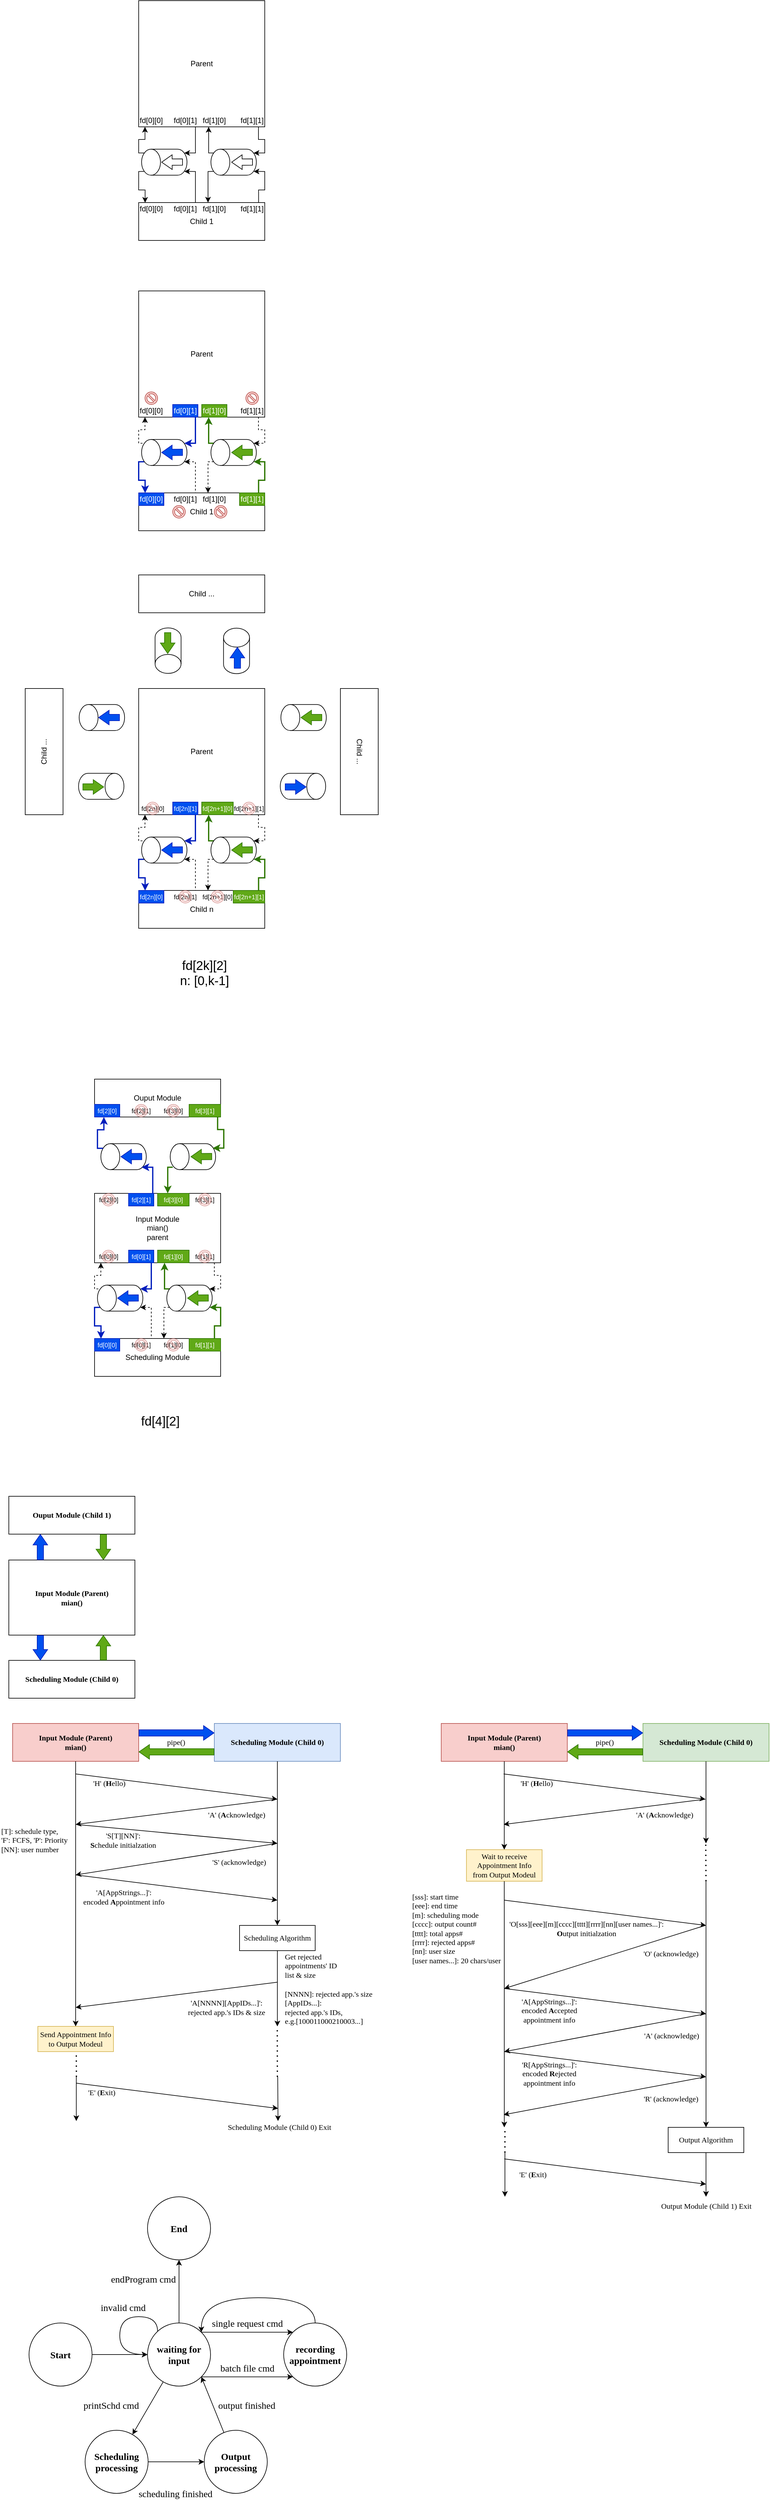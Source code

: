 <mxfile>
    <diagram id="_PDcA7vDa4OgmIwlEcHP" name="Page-1">
        <mxGraphModel dx="489" dy="1811" grid="1" gridSize="10" guides="1" tooltips="1" connect="1" arrows="1" fold="1" page="1" pageScale="1" pageWidth="827" pageHeight="1169" math="0" shadow="0">
            <root>
                <mxCell id="0"/>
                <mxCell id="1" parent="0"/>
                <mxCell id="5" style="edgeStyle=orthogonalEdgeStyle;html=1;entryX=0.855;entryY=0;entryDx=0;entryDy=4.35;entryPerimeter=0;rounded=0;startArrow=classic;startFill=1;endArrow=none;endFill=0;dashed=1;" parent="1" source="2" target="4" edge="1">
                    <mxGeometry relative="1" as="geometry">
                        <Array as="points">
                            <mxPoint x="370" y="590"/>
                            <mxPoint x="360" y="590"/>
                            <mxPoint x="360" y="611"/>
                        </Array>
                    </mxGeometry>
                </mxCell>
                <mxCell id="11" style="edgeStyle=orthogonalEdgeStyle;rounded=0;html=1;exitX=0.95;exitY=0.998;exitDx=0;exitDy=0;entryX=0.855;entryY=1;entryDx=0;entryDy=-4.35;entryPerimeter=0;startArrow=none;startFill=0;endArrow=classic;endFill=1;exitPerimeter=0;dashed=1;" parent="1" source="2" target="9" edge="1">
                    <mxGeometry relative="1" as="geometry">
                        <Array as="points">
                            <mxPoint x="550" y="590"/>
                            <mxPoint x="560" y="590"/>
                            <mxPoint x="560" y="611"/>
                        </Array>
                    </mxGeometry>
                </mxCell>
                <mxCell id="2" value="Parent" style="whiteSpace=wrap;html=1;aspect=fixed;" parent="1" vertex="1">
                    <mxGeometry x="360" y="370" width="200" height="200" as="geometry"/>
                </mxCell>
                <mxCell id="13" style="edgeStyle=orthogonalEdgeStyle;rounded=0;html=1;exitX=0.951;exitY=-0.002;exitDx=0;exitDy=0;entryX=0.145;entryY=1;entryDx=0;entryDy=-4.35;entryPerimeter=0;startArrow=none;startFill=0;endArrow=classic;endFill=1;exitPerimeter=0;fillColor=#60a917;strokeColor=#2D7600;strokeWidth=2;" parent="1" source="3" target="9" edge="1">
                    <mxGeometry relative="1" as="geometry">
                        <Array as="points">
                            <mxPoint x="550" y="670"/>
                            <mxPoint x="560" y="670"/>
                            <mxPoint x="560" y="641"/>
                        </Array>
                    </mxGeometry>
                </mxCell>
                <mxCell id="3" value="Child 1" style="rounded=0;whiteSpace=wrap;html=1;" parent="1" vertex="1">
                    <mxGeometry x="360" y="690" width="200" height="60" as="geometry"/>
                </mxCell>
                <mxCell id="6" style="edgeStyle=orthogonalEdgeStyle;rounded=0;html=1;exitX=0.855;exitY=1;exitDx=0;exitDy=-4.35;exitPerimeter=0;startArrow=classic;startFill=1;endArrow=none;endFill=0;fillColor=#0050ef;strokeColor=#001DBC;strokeWidth=2;" parent="1" source="4" target="2" edge="1">
                    <mxGeometry relative="1" as="geometry">
                        <mxPoint x="450" y="571" as="targetPoint"/>
                        <Array as="points">
                            <mxPoint x="450" y="611"/>
                        </Array>
                    </mxGeometry>
                </mxCell>
                <mxCell id="7" style="edgeStyle=orthogonalEdgeStyle;rounded=0;html=1;exitX=0.145;exitY=0;exitDx=0;exitDy=4.35;exitPerimeter=0;entryX=0.051;entryY=0.005;entryDx=0;entryDy=0;entryPerimeter=0;startArrow=none;startFill=0;endArrow=classic;endFill=1;fillColor=#0050ef;strokeColor=#001DBC;strokeWidth=2;" parent="1" source="4" target="3" edge="1">
                    <mxGeometry relative="1" as="geometry">
                        <Array as="points">
                            <mxPoint x="360" y="641"/>
                            <mxPoint x="360" y="670"/>
                            <mxPoint x="370" y="670"/>
                        </Array>
                    </mxGeometry>
                </mxCell>
                <mxCell id="8" style="edgeStyle=orthogonalEdgeStyle;rounded=0;html=1;exitX=0.145;exitY=1;exitDx=0;exitDy=-4.35;exitPerimeter=0;startArrow=classic;startFill=1;endArrow=none;endFill=0;dashed=1;" parent="1" source="4" target="3" edge="1">
                    <mxGeometry relative="1" as="geometry">
                        <mxPoint x="450" y="691" as="targetPoint"/>
                        <Array as="points">
                            <mxPoint x="450" y="641"/>
                        </Array>
                    </mxGeometry>
                </mxCell>
                <mxCell id="10" style="edgeStyle=orthogonalEdgeStyle;rounded=0;html=1;exitX=0.855;exitY=0;exitDx=0;exitDy=4.35;exitPerimeter=0;startArrow=none;startFill=0;endArrow=classic;endFill=1;fillColor=#60a917;strokeColor=#2D7600;strokeWidth=2;" parent="1" source="9" target="2" edge="1">
                    <mxGeometry relative="1" as="geometry">
                        <Array as="points">
                            <mxPoint x="471" y="611"/>
                        </Array>
                    </mxGeometry>
                </mxCell>
                <mxCell id="12" style="edgeStyle=orthogonalEdgeStyle;rounded=0;html=1;exitX=0.145;exitY=0;exitDx=0;exitDy=4.35;exitPerimeter=0;entryX=0.55;entryY=0;entryDx=0;entryDy=0;entryPerimeter=0;startArrow=none;startFill=0;endArrow=classic;endFill=1;dashed=1;" parent="1" source="9" target="3" edge="1">
                    <mxGeometry relative="1" as="geometry">
                        <Array as="points">
                            <mxPoint x="470" y="641"/>
                        </Array>
                    </mxGeometry>
                </mxCell>
                <mxCell id="17" value="" style="group" parent="1" vertex="1" connectable="0">
                    <mxGeometry x="474.595" y="605.405" width="72.06" height="41.25" as="geometry"/>
                </mxCell>
                <mxCell id="9" value="" style="shape=cylinder3;whiteSpace=wrap;html=1;boundedLbl=1;backgroundOutline=1;size=15;rotation=-90;" parent="17" vertex="1">
                    <mxGeometry x="15.405" y="-15.405" width="41.25" height="72.06" as="geometry"/>
                </mxCell>
                <mxCell id="16" value="" style="shape=flexArrow;endArrow=classic;html=1;rounded=0;endWidth=12.174;endSize=5.2;fillColor=#60a917;strokeColor=#2D7600;" parent="17" edge="1">
                    <mxGeometry width="50" height="50" relative="1" as="geometry">
                        <mxPoint x="66.405" y="20.405" as="sourcePoint"/>
                        <mxPoint x="32.405" y="20.595" as="targetPoint"/>
                    </mxGeometry>
                </mxCell>
                <mxCell id="18" value="" style="group" parent="1" vertex="1" connectable="0">
                    <mxGeometry x="364.595" y="605.405" width="72.06" height="41.25" as="geometry"/>
                </mxCell>
                <mxCell id="4" value="" style="shape=cylinder3;whiteSpace=wrap;html=1;boundedLbl=1;backgroundOutline=1;size=15;rotation=-90;" parent="18" vertex="1">
                    <mxGeometry x="15.405" y="-15.405" width="41.25" height="72.06" as="geometry"/>
                </mxCell>
                <mxCell id="14" value="" style="shape=flexArrow;endArrow=classic;html=1;rounded=0;endWidth=12.174;endSize=5.2;fillColor=#0050ef;strokeColor=#001DBC;" parent="18" edge="1">
                    <mxGeometry width="50" height="50" relative="1" as="geometry">
                        <mxPoint x="65.405" y="20.405" as="sourcePoint"/>
                        <mxPoint x="31.405" y="20.595" as="targetPoint"/>
                    </mxGeometry>
                </mxCell>
                <mxCell id="19" style="edgeStyle=orthogonalEdgeStyle;html=1;entryX=0.855;entryY=0;entryDx=0;entryDy=4.35;entryPerimeter=0;rounded=0;startArrow=classic;startFill=1;endArrow=none;endFill=0;strokeWidth=1;" parent="1" source="21" target="33" edge="1">
                    <mxGeometry relative="1" as="geometry">
                        <Array as="points">
                            <mxPoint x="370" y="130"/>
                            <mxPoint x="360" y="130"/>
                            <mxPoint x="360" y="151"/>
                        </Array>
                    </mxGeometry>
                </mxCell>
                <mxCell id="20" style="edgeStyle=orthogonalEdgeStyle;rounded=0;html=1;exitX=0.95;exitY=0.998;exitDx=0;exitDy=0;entryX=0.855;entryY=1;entryDx=0;entryDy=-4.35;entryPerimeter=0;startArrow=none;startFill=0;endArrow=classic;endFill=1;exitPerimeter=0;strokeWidth=1;" parent="1" source="21" target="30" edge="1">
                    <mxGeometry relative="1" as="geometry">
                        <Array as="points">
                            <mxPoint x="550" y="130"/>
                            <mxPoint x="560" y="130"/>
                            <mxPoint x="560" y="151"/>
                        </Array>
                    </mxGeometry>
                </mxCell>
                <mxCell id="21" value="Parent" style="whiteSpace=wrap;html=1;aspect=fixed;" parent="1" vertex="1">
                    <mxGeometry x="360" y="-90" width="200" height="200" as="geometry"/>
                </mxCell>
                <mxCell id="22" style="edgeStyle=orthogonalEdgeStyle;rounded=0;html=1;exitX=0.951;exitY=-0.002;exitDx=0;exitDy=0;entryX=0.145;entryY=1;entryDx=0;entryDy=-4.35;entryPerimeter=0;startArrow=none;startFill=0;endArrow=classic;endFill=1;exitPerimeter=0;strokeWidth=1;" parent="1" source="23" target="30" edge="1">
                    <mxGeometry relative="1" as="geometry">
                        <Array as="points">
                            <mxPoint x="550" y="210"/>
                            <mxPoint x="560" y="210"/>
                            <mxPoint x="560" y="181"/>
                        </Array>
                    </mxGeometry>
                </mxCell>
                <mxCell id="23" value="Child 1" style="rounded=0;whiteSpace=wrap;html=1;" parent="1" vertex="1">
                    <mxGeometry x="360" y="230" width="200" height="60" as="geometry"/>
                </mxCell>
                <mxCell id="24" style="edgeStyle=orthogonalEdgeStyle;rounded=0;html=1;exitX=0.855;exitY=1;exitDx=0;exitDy=-4.35;exitPerimeter=0;startArrow=classic;startFill=1;endArrow=none;endFill=0;strokeWidth=1;" parent="1" source="33" target="21" edge="1">
                    <mxGeometry relative="1" as="geometry">
                        <mxPoint x="450" y="111" as="targetPoint"/>
                        <Array as="points">
                            <mxPoint x="450" y="151"/>
                        </Array>
                    </mxGeometry>
                </mxCell>
                <mxCell id="25" style="edgeStyle=orthogonalEdgeStyle;rounded=0;html=1;exitX=0.145;exitY=0;exitDx=0;exitDy=4.35;exitPerimeter=0;entryX=0.051;entryY=0.005;entryDx=0;entryDy=0;entryPerimeter=0;startArrow=none;startFill=0;endArrow=classic;endFill=1;strokeWidth=1;" parent="1" source="33" target="23" edge="1">
                    <mxGeometry relative="1" as="geometry">
                        <Array as="points">
                            <mxPoint x="360" y="181"/>
                            <mxPoint x="360" y="210"/>
                            <mxPoint x="370" y="210"/>
                        </Array>
                    </mxGeometry>
                </mxCell>
                <mxCell id="26" style="edgeStyle=orthogonalEdgeStyle;rounded=0;html=1;exitX=0.145;exitY=1;exitDx=0;exitDy=-4.35;exitPerimeter=0;startArrow=classic;startFill=1;endArrow=none;endFill=0;strokeWidth=1;" parent="1" source="33" target="23" edge="1">
                    <mxGeometry relative="1" as="geometry">
                        <mxPoint x="450" y="231" as="targetPoint"/>
                        <Array as="points">
                            <mxPoint x="450" y="181"/>
                        </Array>
                    </mxGeometry>
                </mxCell>
                <mxCell id="27" style="edgeStyle=orthogonalEdgeStyle;rounded=0;html=1;exitX=0.855;exitY=0;exitDx=0;exitDy=4.35;exitPerimeter=0;startArrow=none;startFill=0;endArrow=classic;endFill=1;strokeWidth=1;" parent="1" source="30" target="21" edge="1">
                    <mxGeometry relative="1" as="geometry">
                        <Array as="points">
                            <mxPoint x="471" y="151"/>
                        </Array>
                    </mxGeometry>
                </mxCell>
                <mxCell id="28" style="edgeStyle=orthogonalEdgeStyle;rounded=0;html=1;exitX=0.145;exitY=0;exitDx=0;exitDy=4.35;exitPerimeter=0;entryX=0.55;entryY=0;entryDx=0;entryDy=0;entryPerimeter=0;startArrow=none;startFill=0;endArrow=classic;endFill=1;strokeWidth=1;" parent="1" source="30" target="23" edge="1">
                    <mxGeometry relative="1" as="geometry">
                        <Array as="points">
                            <mxPoint x="470" y="181"/>
                        </Array>
                    </mxGeometry>
                </mxCell>
                <mxCell id="29" value="" style="group" parent="1" vertex="1" connectable="0">
                    <mxGeometry x="474.595" y="145.405" width="72.06" height="41.25" as="geometry"/>
                </mxCell>
                <mxCell id="30" value="" style="shape=cylinder3;whiteSpace=wrap;html=1;boundedLbl=1;backgroundOutline=1;size=15;rotation=-90;" parent="29" vertex="1">
                    <mxGeometry x="15.405" y="-15.405" width="41.25" height="72.06" as="geometry"/>
                </mxCell>
                <mxCell id="31" value="" style="shape=flexArrow;endArrow=classic;html=1;rounded=0;endWidth=12.174;endSize=5.2;" parent="29" edge="1">
                    <mxGeometry width="50" height="50" relative="1" as="geometry">
                        <mxPoint x="66.405" y="20.405" as="sourcePoint"/>
                        <mxPoint x="32.405" y="20.595" as="targetPoint"/>
                    </mxGeometry>
                </mxCell>
                <mxCell id="32" value="" style="group" parent="1" vertex="1" connectable="0">
                    <mxGeometry x="364.595" y="145.405" width="72.06" height="41.25" as="geometry"/>
                </mxCell>
                <mxCell id="33" value="" style="shape=cylinder3;whiteSpace=wrap;html=1;boundedLbl=1;backgroundOutline=1;size=15;rotation=-90;" parent="32" vertex="1">
                    <mxGeometry x="15.405" y="-15.405" width="41.25" height="72.06" as="geometry"/>
                </mxCell>
                <mxCell id="34" value="" style="shape=flexArrow;endArrow=classic;html=1;rounded=0;endWidth=12.174;endSize=5.2;" parent="32" edge="1">
                    <mxGeometry width="50" height="50" relative="1" as="geometry">
                        <mxPoint x="65.405" y="20.405" as="sourcePoint"/>
                        <mxPoint x="31.405" y="20.595" as="targetPoint"/>
                    </mxGeometry>
                </mxCell>
                <mxCell id="36" value="fd[0][0]" style="text;html=1;strokeColor=none;fillColor=none;align=center;verticalAlign=middle;whiteSpace=wrap;rounded=0;" parent="1" vertex="1">
                    <mxGeometry x="360" y="550" width="40" height="20" as="geometry"/>
                </mxCell>
                <mxCell id="37" value="fd[0][1]" style="text;html=1;strokeColor=#001DBC;fillColor=#0050ef;align=center;verticalAlign=middle;whiteSpace=wrap;rounded=0;fontColor=#ffffff;" parent="1" vertex="1">
                    <mxGeometry x="414" y="550" width="40" height="20" as="geometry"/>
                </mxCell>
                <mxCell id="38" value="fd[0][0]" style="text;html=1;strokeColor=#001DBC;fillColor=#0050ef;align=center;verticalAlign=middle;whiteSpace=wrap;rounded=0;fontColor=#ffffff;" parent="1" vertex="1">
                    <mxGeometry x="360" y="690" width="40" height="20" as="geometry"/>
                </mxCell>
                <mxCell id="39" value="fd[0][1]" style="text;html=1;strokeColor=none;fillColor=none;align=center;verticalAlign=middle;whiteSpace=wrap;rounded=0;" parent="1" vertex="1">
                    <mxGeometry x="414" y="690" width="40" height="20" as="geometry"/>
                </mxCell>
                <mxCell id="42" value="fd[1][0]" style="text;html=1;strokeColor=#2D7600;fillColor=#60a917;align=center;verticalAlign=middle;whiteSpace=wrap;rounded=0;fontColor=#ffffff;" parent="1" vertex="1">
                    <mxGeometry x="460" y="550" width="40" height="20" as="geometry"/>
                </mxCell>
                <mxCell id="43" value="fd[1][1]" style="text;html=1;strokeColor=none;fillColor=none;align=center;verticalAlign=middle;whiteSpace=wrap;rounded=0;" parent="1" vertex="1">
                    <mxGeometry x="520" y="550" width="40" height="20" as="geometry"/>
                </mxCell>
                <mxCell id="44" value="fd[1][0]" style="text;html=1;strokeColor=none;fillColor=none;align=center;verticalAlign=middle;whiteSpace=wrap;rounded=0;" parent="1" vertex="1">
                    <mxGeometry x="460" y="690" width="40" height="20" as="geometry"/>
                </mxCell>
                <mxCell id="45" value="fd[1][1]" style="text;html=1;strokeColor=#2D7600;fillColor=#60a917;align=center;verticalAlign=middle;whiteSpace=wrap;rounded=0;fontColor=#ffffff;" parent="1" vertex="1">
                    <mxGeometry x="520" y="690" width="40" height="20" as="geometry"/>
                </mxCell>
                <mxCell id="46" value="" style="verticalLabelPosition=bottom;verticalAlign=top;html=1;shape=mxgraph.basic.no_symbol;fillColor=#f8cecc;strokeColor=#b85450;" parent="1" vertex="1">
                    <mxGeometry x="370" y="530" width="20" height="20" as="geometry"/>
                </mxCell>
                <mxCell id="47" value="" style="verticalLabelPosition=bottom;verticalAlign=top;html=1;shape=mxgraph.basic.no_symbol;fillColor=#f8cecc;strokeColor=#b85450;" parent="1" vertex="1">
                    <mxGeometry x="414" y="710" width="20" height="20" as="geometry"/>
                </mxCell>
                <mxCell id="49" value="" style="verticalLabelPosition=bottom;verticalAlign=top;html=1;shape=mxgraph.basic.no_symbol;fillColor=#f8cecc;strokeColor=#b85450;" parent="1" vertex="1">
                    <mxGeometry x="480" y="710" width="20" height="20" as="geometry"/>
                </mxCell>
                <mxCell id="50" value="" style="verticalLabelPosition=bottom;verticalAlign=top;html=1;shape=mxgraph.basic.no_symbol;fillColor=#f8cecc;strokeColor=#b85450;" parent="1" vertex="1">
                    <mxGeometry x="530" y="530" width="20" height="20" as="geometry"/>
                </mxCell>
                <mxCell id="52" value="fd[0][0]" style="text;html=1;align=center;verticalAlign=middle;whiteSpace=wrap;rounded=0;" parent="1" vertex="1">
                    <mxGeometry x="360" y="90" width="40" height="20" as="geometry"/>
                </mxCell>
                <mxCell id="53" value="fd[0][1]" style="text;html=1;align=center;verticalAlign=middle;whiteSpace=wrap;rounded=0;" parent="1" vertex="1">
                    <mxGeometry x="414" y="90" width="40" height="20" as="geometry"/>
                </mxCell>
                <mxCell id="54" value="fd[1][0]" style="text;html=1;align=center;verticalAlign=middle;whiteSpace=wrap;rounded=0;" parent="1" vertex="1">
                    <mxGeometry x="460" y="90" width="40" height="20" as="geometry"/>
                </mxCell>
                <mxCell id="55" value="fd[1][1]" style="text;html=1;align=center;verticalAlign=middle;whiteSpace=wrap;rounded=0;" parent="1" vertex="1">
                    <mxGeometry x="520" y="90" width="40" height="20" as="geometry"/>
                </mxCell>
                <mxCell id="56" value="fd[0][0]" style="text;html=1;align=center;verticalAlign=middle;whiteSpace=wrap;rounded=0;" parent="1" vertex="1">
                    <mxGeometry x="360" y="230" width="40" height="20" as="geometry"/>
                </mxCell>
                <mxCell id="57" value="fd[0][1]" style="text;html=1;align=center;verticalAlign=middle;whiteSpace=wrap;rounded=0;" parent="1" vertex="1">
                    <mxGeometry x="414" y="230" width="40" height="20" as="geometry"/>
                </mxCell>
                <mxCell id="58" value="fd[1][0]" style="text;html=1;align=center;verticalAlign=middle;whiteSpace=wrap;rounded=0;" parent="1" vertex="1">
                    <mxGeometry x="460" y="230" width="40" height="20" as="geometry"/>
                </mxCell>
                <mxCell id="59" value="fd[1][1]" style="text;html=1;align=center;verticalAlign=middle;whiteSpace=wrap;rounded=0;" parent="1" vertex="1">
                    <mxGeometry x="520" y="230" width="40" height="20" as="geometry"/>
                </mxCell>
                <mxCell id="63" style="edgeStyle=orthogonalEdgeStyle;html=1;entryX=0.855;entryY=0;entryDx=0;entryDy=4.35;entryPerimeter=0;rounded=0;startArrow=classic;startFill=1;endArrow=none;endFill=0;dashed=1;" parent="1" source="65" target="77" edge="1">
                    <mxGeometry relative="1" as="geometry">
                        <Array as="points">
                            <mxPoint x="370" y="1220"/>
                            <mxPoint x="360" y="1220"/>
                            <mxPoint x="360" y="1241"/>
                        </Array>
                    </mxGeometry>
                </mxCell>
                <mxCell id="64" style="edgeStyle=orthogonalEdgeStyle;rounded=0;html=1;exitX=0.95;exitY=0.998;exitDx=0;exitDy=0;entryX=0.855;entryY=1;entryDx=0;entryDy=-4.35;entryPerimeter=0;startArrow=none;startFill=0;endArrow=classic;endFill=1;exitPerimeter=0;dashed=1;" parent="1" source="65" target="74" edge="1">
                    <mxGeometry relative="1" as="geometry">
                        <Array as="points">
                            <mxPoint x="550" y="1220"/>
                            <mxPoint x="560" y="1220"/>
                            <mxPoint x="560" y="1241"/>
                        </Array>
                    </mxGeometry>
                </mxCell>
                <mxCell id="65" value="Parent" style="whiteSpace=wrap;html=1;aspect=fixed;" parent="1" vertex="1">
                    <mxGeometry x="360" y="1000" width="200" height="200" as="geometry"/>
                </mxCell>
                <mxCell id="66" style="edgeStyle=orthogonalEdgeStyle;rounded=0;html=1;exitX=0.951;exitY=-0.002;exitDx=0;exitDy=0;entryX=0.145;entryY=1;entryDx=0;entryDy=-4.35;entryPerimeter=0;startArrow=none;startFill=0;endArrow=classic;endFill=1;exitPerimeter=0;fillColor=#60a917;strokeColor=#2D7600;strokeWidth=2;" parent="1" source="67" target="74" edge="1">
                    <mxGeometry relative="1" as="geometry">
                        <Array as="points">
                            <mxPoint x="550" y="1300"/>
                            <mxPoint x="560" y="1300"/>
                            <mxPoint x="560" y="1271"/>
                        </Array>
                    </mxGeometry>
                </mxCell>
                <mxCell id="67" value="Child n" style="rounded=0;whiteSpace=wrap;html=1;" parent="1" vertex="1">
                    <mxGeometry x="360" y="1320" width="200" height="60" as="geometry"/>
                </mxCell>
                <mxCell id="68" style="edgeStyle=orthogonalEdgeStyle;rounded=0;html=1;exitX=0.855;exitY=1;exitDx=0;exitDy=-4.35;exitPerimeter=0;startArrow=classic;startFill=1;endArrow=none;endFill=0;fillColor=#0050ef;strokeColor=#001DBC;strokeWidth=2;" parent="1" source="77" target="65" edge="1">
                    <mxGeometry relative="1" as="geometry">
                        <mxPoint x="450" y="1201" as="targetPoint"/>
                        <Array as="points">
                            <mxPoint x="450" y="1241"/>
                        </Array>
                    </mxGeometry>
                </mxCell>
                <mxCell id="69" style="edgeStyle=orthogonalEdgeStyle;rounded=0;html=1;exitX=0.145;exitY=0;exitDx=0;exitDy=4.35;exitPerimeter=0;entryX=0.051;entryY=0.005;entryDx=0;entryDy=0;entryPerimeter=0;startArrow=none;startFill=0;endArrow=classic;endFill=1;fillColor=#0050ef;strokeColor=#001DBC;strokeWidth=2;" parent="1" source="77" target="67" edge="1">
                    <mxGeometry relative="1" as="geometry">
                        <Array as="points">
                            <mxPoint x="360" y="1271"/>
                            <mxPoint x="360" y="1300"/>
                            <mxPoint x="370" y="1300"/>
                        </Array>
                    </mxGeometry>
                </mxCell>
                <mxCell id="70" style="edgeStyle=orthogonalEdgeStyle;rounded=0;html=1;exitX=0.145;exitY=1;exitDx=0;exitDy=-4.35;exitPerimeter=0;startArrow=classic;startFill=1;endArrow=none;endFill=0;dashed=1;" parent="1" source="77" target="67" edge="1">
                    <mxGeometry relative="1" as="geometry">
                        <mxPoint x="450" y="1321" as="targetPoint"/>
                        <Array as="points">
                            <mxPoint x="450" y="1271"/>
                        </Array>
                    </mxGeometry>
                </mxCell>
                <mxCell id="71" style="edgeStyle=orthogonalEdgeStyle;rounded=0;html=1;exitX=0.855;exitY=0;exitDx=0;exitDy=4.35;exitPerimeter=0;startArrow=none;startFill=0;endArrow=classic;endFill=1;fillColor=#60a917;strokeColor=#2D7600;strokeWidth=2;" parent="1" source="74" target="65" edge="1">
                    <mxGeometry relative="1" as="geometry">
                        <Array as="points">
                            <mxPoint x="471" y="1241"/>
                        </Array>
                    </mxGeometry>
                </mxCell>
                <mxCell id="72" style="edgeStyle=orthogonalEdgeStyle;rounded=0;html=1;exitX=0.145;exitY=0;exitDx=0;exitDy=4.35;exitPerimeter=0;entryX=0.55;entryY=0;entryDx=0;entryDy=0;entryPerimeter=0;startArrow=none;startFill=0;endArrow=classic;endFill=1;dashed=1;" parent="1" source="74" target="67" edge="1">
                    <mxGeometry relative="1" as="geometry">
                        <Array as="points">
                            <mxPoint x="470" y="1271"/>
                        </Array>
                    </mxGeometry>
                </mxCell>
                <mxCell id="73" value="" style="group" parent="1" vertex="1" connectable="0">
                    <mxGeometry x="474.595" y="1235.405" width="72.06" height="41.25" as="geometry"/>
                </mxCell>
                <mxCell id="74" value="" style="shape=cylinder3;whiteSpace=wrap;html=1;boundedLbl=1;backgroundOutline=1;size=15;rotation=-90;" parent="73" vertex="1">
                    <mxGeometry x="15.405" y="-15.405" width="41.25" height="72.06" as="geometry"/>
                </mxCell>
                <mxCell id="75" value="" style="shape=flexArrow;endArrow=classic;html=1;rounded=0;endWidth=12.174;endSize=5.2;fillColor=#60a917;strokeColor=#2D7600;" parent="73" edge="1">
                    <mxGeometry width="50" height="50" relative="1" as="geometry">
                        <mxPoint x="66.405" y="20.405" as="sourcePoint"/>
                        <mxPoint x="32.405" y="20.595" as="targetPoint"/>
                    </mxGeometry>
                </mxCell>
                <mxCell id="76" value="" style="group" parent="1" vertex="1" connectable="0">
                    <mxGeometry x="364.595" y="1235.405" width="72.06" height="41.25" as="geometry"/>
                </mxCell>
                <mxCell id="77" value="" style="shape=cylinder3;whiteSpace=wrap;html=1;boundedLbl=1;backgroundOutline=1;size=15;rotation=-90;" parent="76" vertex="1">
                    <mxGeometry x="15.405" y="-15.405" width="41.25" height="72.06" as="geometry"/>
                </mxCell>
                <mxCell id="78" value="" style="shape=flexArrow;endArrow=classic;html=1;rounded=0;endWidth=12.174;endSize=5.2;fillColor=#0050ef;strokeColor=#001DBC;" parent="76" edge="1">
                    <mxGeometry width="50" height="50" relative="1" as="geometry">
                        <mxPoint x="65.405" y="20.405" as="sourcePoint"/>
                        <mxPoint x="31.405" y="20.595" as="targetPoint"/>
                    </mxGeometry>
                </mxCell>
                <mxCell id="79" value="&lt;font style=&quot;font-size: 10px;&quot;&gt;fd[2n][0]&lt;/font&gt;" style="text;html=1;strokeColor=none;fillColor=none;align=center;verticalAlign=middle;whiteSpace=wrap;rounded=0;" parent="1" vertex="1">
                    <mxGeometry x="360" y="1180" width="45" height="20" as="geometry"/>
                </mxCell>
                <mxCell id="80" value="&lt;font style=&quot;font-size: 10px;&quot;&gt;fd[2n][1]&lt;/font&gt;" style="text;html=1;strokeColor=#001DBC;fillColor=#0050ef;align=center;verticalAlign=middle;whiteSpace=wrap;rounded=0;fontColor=#ffffff;" parent="1" vertex="1">
                    <mxGeometry x="414" y="1180" width="40" height="20" as="geometry"/>
                </mxCell>
                <mxCell id="81" value="&lt;font style=&quot;font-size: 10px;&quot;&gt;fd[2n][0]&lt;/font&gt;" style="text;html=1;strokeColor=#001DBC;fillColor=#0050ef;align=center;verticalAlign=middle;whiteSpace=wrap;rounded=0;fontColor=#ffffff;" parent="1" vertex="1">
                    <mxGeometry x="360" y="1320" width="40" height="20" as="geometry"/>
                </mxCell>
                <mxCell id="82" value="&lt;font style=&quot;font-size: 10px;&quot;&gt;fd[2n][1]&lt;/font&gt;" style="text;html=1;strokeColor=none;fillColor=none;align=center;verticalAlign=middle;whiteSpace=wrap;rounded=0;" parent="1" vertex="1">
                    <mxGeometry x="414" y="1320" width="40" height="20" as="geometry"/>
                </mxCell>
                <mxCell id="83" value="&lt;font style=&quot;font-size: 10px;&quot;&gt;fd[2n+1][0]&lt;/font&gt;" style="text;html=1;strokeColor=#2D7600;fillColor=#60a917;align=center;verticalAlign=middle;whiteSpace=wrap;rounded=0;fontColor=#ffffff;" parent="1" vertex="1">
                    <mxGeometry x="460" y="1180" width="50" height="20" as="geometry"/>
                </mxCell>
                <mxCell id="84" value="&lt;font style=&quot;font-size: 10px;&quot;&gt;fd[2n+1][1]&lt;/font&gt;" style="text;html=1;strokeColor=none;fillColor=none;align=center;verticalAlign=middle;whiteSpace=wrap;rounded=0;" parent="1" vertex="1">
                    <mxGeometry x="510" y="1180" width="50" height="20" as="geometry"/>
                </mxCell>
                <mxCell id="85" value="&lt;font style=&quot;font-size: 10px;&quot;&gt;fd[2n+1][0]&lt;/font&gt;" style="text;html=1;strokeColor=none;fillColor=none;align=center;verticalAlign=middle;whiteSpace=wrap;rounded=0;" parent="1" vertex="1">
                    <mxGeometry x="460" y="1320" width="50" height="20" as="geometry"/>
                </mxCell>
                <mxCell id="86" value="&lt;font style=&quot;font-size: 10px;&quot;&gt;fd[2n+1][1]&lt;/font&gt;" style="text;html=1;strokeColor=#2D7600;fillColor=#60a917;align=center;verticalAlign=middle;whiteSpace=wrap;rounded=0;fontColor=#ffffff;" parent="1" vertex="1">
                    <mxGeometry x="510" y="1320" width="50" height="20" as="geometry"/>
                </mxCell>
                <mxCell id="87" value="" style="verticalLabelPosition=bottom;verticalAlign=top;html=1;shape=mxgraph.basic.no_symbol;fillColor=#f8cecc;strokeColor=#b85450;opacity=50;" parent="1" vertex="1">
                    <mxGeometry x="372.05" y="1180" width="20" height="20" as="geometry"/>
                </mxCell>
                <mxCell id="88" value="" style="verticalLabelPosition=bottom;verticalAlign=top;html=1;shape=mxgraph.basic.no_symbol;fillColor=#f8cecc;strokeColor=#b85450;opacity=50;" parent="1" vertex="1">
                    <mxGeometry x="424" y="1320" width="20" height="20" as="geometry"/>
                </mxCell>
                <mxCell id="89" value="" style="verticalLabelPosition=bottom;verticalAlign=top;html=1;shape=mxgraph.basic.no_symbol;fillColor=#f8cecc;strokeColor=#b85450;opacity=50;" parent="1" vertex="1">
                    <mxGeometry x="475" y="1320" width="20" height="20" as="geometry"/>
                </mxCell>
                <mxCell id="90" value="" style="verticalLabelPosition=bottom;verticalAlign=top;html=1;shape=mxgraph.basic.no_symbol;fillColor=#f8cecc;strokeColor=#b85450;opacity=50;" parent="1" vertex="1">
                    <mxGeometry x="525" y="1180" width="20" height="20" as="geometry"/>
                </mxCell>
                <mxCell id="91" value="Child ..." style="rounded=0;whiteSpace=wrap;html=1;rotation=-90;" parent="1" vertex="1">
                    <mxGeometry x="110" y="1070" width="200" height="60" as="geometry"/>
                </mxCell>
                <mxCell id="92" value="Child ..." style="rounded=0;whiteSpace=wrap;html=1;rotation=0;" parent="1" vertex="1">
                    <mxGeometry x="360" y="820" width="200" height="60" as="geometry"/>
                </mxCell>
                <mxCell id="93" value="Child ..." style="rounded=0;whiteSpace=wrap;html=1;rotation=90;" parent="1" vertex="1">
                    <mxGeometry x="610" y="1070" width="200" height="60" as="geometry"/>
                </mxCell>
                <mxCell id="107" value="" style="group;rotation=90;" parent="1" vertex="1" connectable="0">
                    <mxGeometry x="209.995" y="1079.995" width="182.06" height="41.25" as="geometry"/>
                </mxCell>
                <mxCell id="101" value="" style="group;rotation=-180;" parent="107" vertex="1" connectable="0">
                    <mxGeometry x="55" y="55" width="72.06" height="41.25" as="geometry"/>
                </mxCell>
                <mxCell id="102" value="" style="shape=cylinder3;whiteSpace=wrap;html=1;boundedLbl=1;backgroundOutline=1;size=15;rotation=-270;" parent="101" vertex="1">
                    <mxGeometry x="15" y="-16" width="41.25" height="72.06" as="geometry"/>
                </mxCell>
                <mxCell id="103" value="" style="shape=flexArrow;endArrow=classic;html=1;rounded=0;endWidth=12.174;endSize=5.2;fillColor=#60a917;strokeColor=#2D7600;" parent="101" edge="1">
                    <mxGeometry width="50" height="50" relative="1" as="geometry">
                        <mxPoint x="6" y="21" as="sourcePoint"/>
                        <mxPoint x="40" y="21" as="targetPoint"/>
                    </mxGeometry>
                </mxCell>
                <mxCell id="104" value="" style="group;rotation=0;" parent="107" vertex="1" connectable="0">
                    <mxGeometry x="55" y="-55" width="72.06" height="41.25" as="geometry"/>
                </mxCell>
                <mxCell id="105" value="" style="shape=cylinder3;whiteSpace=wrap;html=1;boundedLbl=1;backgroundOutline=1;size=15;rotation=-90;" parent="104" vertex="1">
                    <mxGeometry x="16" y="-15" width="41.25" height="72.06" as="geometry"/>
                </mxCell>
                <mxCell id="106" value="" style="shape=flexArrow;endArrow=classic;html=1;rounded=0;endWidth=12.174;endSize=5.2;fillColor=#0050ef;strokeColor=#001DBC;" parent="104" edge="1">
                    <mxGeometry width="50" height="50" relative="1" as="geometry">
                        <mxPoint x="65" y="21" as="sourcePoint"/>
                        <mxPoint x="31" y="21" as="targetPoint"/>
                    </mxGeometry>
                </mxCell>
                <mxCell id="108" value="" style="group;rotation=-180;" parent="1" vertex="1" connectable="0">
                    <mxGeometry x="370.005" y="919.995" width="182.06" height="41.25" as="geometry"/>
                </mxCell>
                <mxCell id="109" value="" style="group;rotation=-90;" parent="108" vertex="1" connectable="0">
                    <mxGeometry width="72.06" height="41.25" as="geometry"/>
                </mxCell>
                <mxCell id="110" value="" style="shape=cylinder3;whiteSpace=wrap;html=1;boundedLbl=1;backgroundOutline=1;size=15;rotation=-180;" parent="109" vertex="1">
                    <mxGeometry x="16" y="-16" width="41.25" height="72.06" as="geometry"/>
                </mxCell>
                <mxCell id="111" value="" style="shape=flexArrow;endArrow=classic;html=1;rounded=0;endWidth=12.174;endSize=5.2;fillColor=#60a917;strokeColor=#2D7600;" parent="109" edge="1">
                    <mxGeometry width="50" height="50" relative="1" as="geometry">
                        <mxPoint x="36" y="-9" as="sourcePoint"/>
                        <mxPoint x="36" y="25" as="targetPoint"/>
                    </mxGeometry>
                </mxCell>
                <mxCell id="112" value="" style="group;rotation=-180;" parent="108" vertex="1" connectable="0">
                    <mxGeometry x="110" width="72.06" height="41.25" as="geometry"/>
                </mxCell>
                <mxCell id="122" value="" style="group;rotation=-90;" parent="112" vertex="1" connectable="0">
                    <mxGeometry x="-0.405" y="-0.595" width="72.06" height="41.25" as="geometry"/>
                </mxCell>
                <mxCell id="113" value="" style="shape=cylinder3;whiteSpace=wrap;html=1;boundedLbl=1;backgroundOutline=1;size=15;rotation=-360;" parent="122" vertex="1">
                    <mxGeometry x="15" y="-15" width="41.25" height="72.06" as="geometry"/>
                </mxCell>
                <mxCell id="114" value="" style="shape=flexArrow;endArrow=classic;html=1;rounded=0;endWidth=12.174;endSize=5.2;fillColor=#0050ef;strokeColor=#001DBC;" parent="122" edge="1">
                    <mxGeometry width="50" height="50" relative="1" as="geometry">
                        <mxPoint x="37" y="49" as="sourcePoint"/>
                        <mxPoint x="37" y="15" as="targetPoint"/>
                    </mxGeometry>
                </mxCell>
                <mxCell id="115" value="" style="group;rotation=-90;" parent="1" vertex="1" connectable="0">
                    <mxGeometry x="529.995" y="1079.995" width="182.06" height="41.25" as="geometry"/>
                </mxCell>
                <mxCell id="116" value="" style="group;rotation=0;" parent="115" vertex="1" connectable="0">
                    <mxGeometry x="55" y="-55" width="72.06" height="41.25" as="geometry"/>
                </mxCell>
                <mxCell id="117" value="" style="shape=cylinder3;whiteSpace=wrap;html=1;boundedLbl=1;backgroundOutline=1;size=15;rotation=-90;" parent="116" vertex="1">
                    <mxGeometry x="16" y="-15" width="41.25" height="72.06" as="geometry"/>
                </mxCell>
                <mxCell id="118" value="" style="shape=flexArrow;endArrow=classic;html=1;rounded=0;endWidth=12.174;endSize=5.2;fillColor=#60a917;strokeColor=#2D7600;" parent="116" edge="1">
                    <mxGeometry width="50" height="50" relative="1" as="geometry">
                        <mxPoint x="66" y="21" as="sourcePoint"/>
                        <mxPoint x="32" y="21" as="targetPoint"/>
                    </mxGeometry>
                </mxCell>
                <mxCell id="119" value="" style="group;rotation=-180;" parent="115" vertex="1" connectable="0">
                    <mxGeometry x="55" y="55" width="72.06" height="41.25" as="geometry"/>
                </mxCell>
                <mxCell id="120" value="" style="shape=cylinder3;whiteSpace=wrap;html=1;boundedLbl=1;backgroundOutline=1;size=15;rotation=-270;" parent="119" vertex="1">
                    <mxGeometry x="15" y="-16" width="41.25" height="72.06" as="geometry"/>
                </mxCell>
                <mxCell id="121" value="" style="shape=flexArrow;endArrow=classic;html=1;rounded=0;endWidth=12.174;endSize=5.2;fillColor=#0050ef;strokeColor=#001DBC;" parent="119" edge="1">
                    <mxGeometry width="50" height="50" relative="1" as="geometry">
                        <mxPoint x="7" y="21" as="sourcePoint"/>
                        <mxPoint x="41" y="21" as="targetPoint"/>
                    </mxGeometry>
                </mxCell>
                <mxCell id="123" value="&lt;font style=&quot;font-size: 20px;&quot;&gt;fd[2k][2]&lt;br style=&quot;font-size: 20px;&quot;&gt;n: [0,k-1]&lt;br style=&quot;font-size: 20px;&quot;&gt;&lt;/font&gt;" style="text;html=1;align=center;verticalAlign=middle;resizable=0;points=[];autosize=1;strokeColor=none;fillColor=none;fontSize=20;" parent="1" vertex="1">
                    <mxGeometry x="414" y="1420" width="100" height="60" as="geometry"/>
                </mxCell>
                <mxCell id="124" style="edgeStyle=orthogonalEdgeStyle;html=1;entryX=0.855;entryY=0;entryDx=0;entryDy=4.35;entryPerimeter=0;rounded=0;startArrow=classic;startFill=1;endArrow=none;endFill=0;dashed=1;" parent="1" source="126" target="138" edge="1">
                    <mxGeometry relative="1" as="geometry">
                        <Array as="points">
                            <mxPoint x="300" y="1930"/>
                            <mxPoint x="290" y="1930"/>
                            <mxPoint x="290" y="1951"/>
                        </Array>
                    </mxGeometry>
                </mxCell>
                <mxCell id="125" style="edgeStyle=orthogonalEdgeStyle;rounded=0;html=1;exitX=0.95;exitY=0.998;exitDx=0;exitDy=0;entryX=0.855;entryY=1;entryDx=0;entryDy=-4.35;entryPerimeter=0;startArrow=none;startFill=0;endArrow=classic;endFill=1;exitPerimeter=0;dashed=1;" parent="1" source="126" target="135" edge="1">
                    <mxGeometry relative="1" as="geometry">
                        <Array as="points">
                            <mxPoint x="480" y="1930"/>
                            <mxPoint x="490" y="1930"/>
                            <mxPoint x="490" y="1951"/>
                        </Array>
                    </mxGeometry>
                </mxCell>
                <mxCell id="126" value="Input Module&lt;br&gt;mian()&lt;br&gt;parent" style="whiteSpace=wrap;html=1;" parent="1" vertex="1">
                    <mxGeometry x="290" y="1800" width="200" height="110" as="geometry"/>
                </mxCell>
                <mxCell id="127" style="edgeStyle=orthogonalEdgeStyle;rounded=0;html=1;exitX=0.951;exitY=-0.002;exitDx=0;exitDy=0;entryX=0.145;entryY=1;entryDx=0;entryDy=-4.35;entryPerimeter=0;startArrow=none;startFill=0;endArrow=classic;endFill=1;exitPerimeter=0;fillColor=#60a917;strokeColor=#2D7600;strokeWidth=2;" parent="1" source="128" target="135" edge="1">
                    <mxGeometry relative="1" as="geometry">
                        <Array as="points">
                            <mxPoint x="480" y="2010"/>
                            <mxPoint x="490" y="2010"/>
                            <mxPoint x="490" y="1981"/>
                        </Array>
                    </mxGeometry>
                </mxCell>
                <mxCell id="128" value="Scheduling Module" style="rounded=0;whiteSpace=wrap;html=1;" parent="1" vertex="1">
                    <mxGeometry x="290" y="2030" width="200" height="60" as="geometry"/>
                </mxCell>
                <mxCell id="129" style="edgeStyle=orthogonalEdgeStyle;rounded=0;html=1;exitX=0.855;exitY=1;exitDx=0;exitDy=-4.35;exitPerimeter=0;startArrow=classic;startFill=1;endArrow=none;endFill=0;fillColor=#0050ef;strokeColor=#001DBC;strokeWidth=2;" parent="1" source="138" target="126" edge="1">
                    <mxGeometry relative="1" as="geometry">
                        <mxPoint x="380" y="1911" as="targetPoint"/>
                        <Array as="points">
                            <mxPoint x="380" y="1951"/>
                        </Array>
                    </mxGeometry>
                </mxCell>
                <mxCell id="130" style="edgeStyle=orthogonalEdgeStyle;rounded=0;html=1;exitX=0.145;exitY=0;exitDx=0;exitDy=4.35;exitPerimeter=0;entryX=0.051;entryY=0.005;entryDx=0;entryDy=0;entryPerimeter=0;startArrow=none;startFill=0;endArrow=classic;endFill=1;fillColor=#0050ef;strokeColor=#001DBC;strokeWidth=2;" parent="1" source="138" target="128" edge="1">
                    <mxGeometry relative="1" as="geometry">
                        <Array as="points">
                            <mxPoint x="290" y="1981"/>
                            <mxPoint x="290" y="2010"/>
                            <mxPoint x="300" y="2010"/>
                        </Array>
                    </mxGeometry>
                </mxCell>
                <mxCell id="131" style="edgeStyle=orthogonalEdgeStyle;rounded=0;html=1;exitX=0.145;exitY=1;exitDx=0;exitDy=-4.35;exitPerimeter=0;startArrow=classic;startFill=1;endArrow=none;endFill=0;dashed=1;" parent="1" source="138" target="128" edge="1">
                    <mxGeometry relative="1" as="geometry">
                        <mxPoint x="380" y="2031" as="targetPoint"/>
                        <Array as="points">
                            <mxPoint x="380" y="1981"/>
                        </Array>
                    </mxGeometry>
                </mxCell>
                <mxCell id="132" style="edgeStyle=orthogonalEdgeStyle;rounded=0;html=1;exitX=0.855;exitY=0;exitDx=0;exitDy=4.35;exitPerimeter=0;startArrow=none;startFill=0;endArrow=classic;endFill=1;fillColor=#60a917;strokeColor=#2D7600;strokeWidth=2;" parent="1" source="135" target="126" edge="1">
                    <mxGeometry relative="1" as="geometry">
                        <Array as="points">
                            <mxPoint x="401" y="1951"/>
                        </Array>
                    </mxGeometry>
                </mxCell>
                <mxCell id="133" style="edgeStyle=orthogonalEdgeStyle;rounded=0;html=1;exitX=0.145;exitY=0;exitDx=0;exitDy=4.35;exitPerimeter=0;entryX=0.55;entryY=0;entryDx=0;entryDy=0;entryPerimeter=0;startArrow=none;startFill=0;endArrow=classic;endFill=1;dashed=1;" parent="1" source="135" target="128" edge="1">
                    <mxGeometry relative="1" as="geometry">
                        <Array as="points">
                            <mxPoint x="400" y="1981"/>
                        </Array>
                    </mxGeometry>
                </mxCell>
                <mxCell id="134" value="" style="group" parent="1" vertex="1" connectable="0">
                    <mxGeometry x="404.595" y="1945.405" width="72.06" height="41.25" as="geometry"/>
                </mxCell>
                <mxCell id="135" value="" style="shape=cylinder3;whiteSpace=wrap;html=1;boundedLbl=1;backgroundOutline=1;size=15;rotation=-90;" parent="134" vertex="1">
                    <mxGeometry x="15.405" y="-15.405" width="41.25" height="72.06" as="geometry"/>
                </mxCell>
                <mxCell id="136" value="" style="shape=flexArrow;endArrow=classic;html=1;rounded=0;endWidth=12.174;endSize=5.2;fillColor=#60a917;strokeColor=#2D7600;" parent="134" edge="1">
                    <mxGeometry width="50" height="50" relative="1" as="geometry">
                        <mxPoint x="66.405" y="20.405" as="sourcePoint"/>
                        <mxPoint x="32.405" y="20.595" as="targetPoint"/>
                    </mxGeometry>
                </mxCell>
                <mxCell id="137" value="" style="group" parent="1" vertex="1" connectable="0">
                    <mxGeometry x="294.595" y="1945.405" width="72.06" height="41.25" as="geometry"/>
                </mxCell>
                <mxCell id="138" value="" style="shape=cylinder3;whiteSpace=wrap;html=1;boundedLbl=1;backgroundOutline=1;size=15;rotation=-90;" parent="137" vertex="1">
                    <mxGeometry x="15.405" y="-15.405" width="41.25" height="72.06" as="geometry"/>
                </mxCell>
                <mxCell id="139" value="" style="shape=flexArrow;endArrow=classic;html=1;rounded=0;endWidth=12.174;endSize=5.2;fillColor=#0050ef;strokeColor=#001DBC;" parent="137" edge="1">
                    <mxGeometry width="50" height="50" relative="1" as="geometry">
                        <mxPoint x="65.405" y="20.405" as="sourcePoint"/>
                        <mxPoint x="31.405" y="20.595" as="targetPoint"/>
                    </mxGeometry>
                </mxCell>
                <mxCell id="140" value="&lt;font style=&quot;font-size: 10px;&quot;&gt;fd[0][0]&lt;/font&gt;" style="text;html=1;strokeColor=none;fillColor=none;align=center;verticalAlign=middle;whiteSpace=wrap;rounded=0;" parent="1" vertex="1">
                    <mxGeometry x="290" y="1890" width="45" height="20" as="geometry"/>
                </mxCell>
                <mxCell id="141" value="&lt;font style=&quot;font-size: 10px;&quot;&gt;fd[0][1]&lt;/font&gt;" style="text;html=1;strokeColor=#001DBC;fillColor=#0050ef;align=center;verticalAlign=middle;whiteSpace=wrap;rounded=0;fontColor=#ffffff;" parent="1" vertex="1">
                    <mxGeometry x="344" y="1890" width="40" height="20" as="geometry"/>
                </mxCell>
                <mxCell id="142" value="&lt;font style=&quot;font-size: 10px;&quot;&gt;fd[0][0]&lt;/font&gt;" style="text;html=1;strokeColor=#001DBC;fillColor=#0050ef;align=center;verticalAlign=middle;whiteSpace=wrap;rounded=0;fontColor=#ffffff;" parent="1" vertex="1">
                    <mxGeometry x="290" y="2030" width="40" height="20" as="geometry"/>
                </mxCell>
                <mxCell id="143" value="&lt;font style=&quot;font-size: 10px;&quot;&gt;fd[0][1]&lt;/font&gt;" style="text;html=1;strokeColor=none;fillColor=none;align=center;verticalAlign=middle;whiteSpace=wrap;rounded=0;" parent="1" vertex="1">
                    <mxGeometry x="344" y="2030" width="40" height="20" as="geometry"/>
                </mxCell>
                <mxCell id="144" value="&lt;font style=&quot;font-size: 10px;&quot;&gt;fd[1][0]&lt;/font&gt;" style="text;html=1;strokeColor=#2D7600;fillColor=#60a917;align=center;verticalAlign=middle;whiteSpace=wrap;rounded=0;fontColor=#ffffff;" parent="1" vertex="1">
                    <mxGeometry x="390" y="1890" width="50" height="20" as="geometry"/>
                </mxCell>
                <mxCell id="145" value="&lt;font style=&quot;font-size: 10px;&quot;&gt;fd[1][1]&lt;/font&gt;" style="text;html=1;strokeColor=none;fillColor=none;align=center;verticalAlign=middle;whiteSpace=wrap;rounded=0;" parent="1" vertex="1">
                    <mxGeometry x="440" y="1890" width="50" height="20" as="geometry"/>
                </mxCell>
                <mxCell id="146" value="&lt;font style=&quot;font-size: 10px;&quot;&gt;fd[1][0]&lt;/font&gt;" style="text;html=1;strokeColor=none;fillColor=none;align=center;verticalAlign=middle;whiteSpace=wrap;rounded=0;" parent="1" vertex="1">
                    <mxGeometry x="390" y="2030" width="50" height="20" as="geometry"/>
                </mxCell>
                <mxCell id="147" value="&lt;font style=&quot;font-size: 10px;&quot;&gt;fd[1][1]&lt;/font&gt;" style="text;html=1;strokeColor=#2D7600;fillColor=#60a917;align=center;verticalAlign=middle;whiteSpace=wrap;rounded=0;fontColor=#ffffff;" parent="1" vertex="1">
                    <mxGeometry x="440" y="2030" width="50" height="20" as="geometry"/>
                </mxCell>
                <mxCell id="148" value="" style="verticalLabelPosition=bottom;verticalAlign=top;html=1;shape=mxgraph.basic.no_symbol;fillColor=#f8cecc;strokeColor=#b85450;opacity=50;" parent="1" vertex="1">
                    <mxGeometry x="302.05" y="1890" width="20" height="20" as="geometry"/>
                </mxCell>
                <mxCell id="149" value="" style="verticalLabelPosition=bottom;verticalAlign=top;html=1;shape=mxgraph.basic.no_symbol;fillColor=#f8cecc;strokeColor=#b85450;opacity=50;" parent="1" vertex="1">
                    <mxGeometry x="354" y="2030" width="20" height="20" as="geometry"/>
                </mxCell>
                <mxCell id="150" value="" style="verticalLabelPosition=bottom;verticalAlign=top;html=1;shape=mxgraph.basic.no_symbol;fillColor=#f8cecc;strokeColor=#b85450;opacity=50;" parent="1" vertex="1">
                    <mxGeometry x="405" y="2030" width="20" height="20" as="geometry"/>
                </mxCell>
                <mxCell id="151" value="" style="verticalLabelPosition=bottom;verticalAlign=top;html=1;shape=mxgraph.basic.no_symbol;fillColor=#f8cecc;strokeColor=#b85450;opacity=50;" parent="1" vertex="1">
                    <mxGeometry x="455" y="1890" width="20" height="20" as="geometry"/>
                </mxCell>
                <mxCell id="153" value="&lt;span style=&quot;background-color: rgb(255, 255, 255);&quot;&gt;Ouput Module&lt;/span&gt;" style="rounded=0;whiteSpace=wrap;html=1;rotation=0;" parent="1" vertex="1">
                    <mxGeometry x="290" y="1619" width="200" height="60" as="geometry"/>
                </mxCell>
                <mxCell id="177" value="&lt;font style=&quot;font-size: 20px;&quot;&gt;fd[4][2]&lt;br style=&quot;font-size: 20px;&quot;&gt;&lt;/font&gt;" style="text;html=1;align=center;verticalAlign=middle;resizable=0;points=[];autosize=1;strokeColor=none;fillColor=none;fontSize=20;" parent="1" vertex="1">
                    <mxGeometry x="354" y="2140" width="80" height="40" as="geometry"/>
                </mxCell>
                <mxCell id="178" value="" style="group" parent="1" vertex="1" connectable="0">
                    <mxGeometry x="410.005" y="1721.245" width="72.06" height="41.25" as="geometry"/>
                </mxCell>
                <mxCell id="179" value="" style="shape=cylinder3;whiteSpace=wrap;html=1;boundedLbl=1;backgroundOutline=1;size=15;rotation=-90;" parent="178" vertex="1">
                    <mxGeometry x="15.405" y="-15.405" width="41.25" height="72.06" as="geometry"/>
                </mxCell>
                <mxCell id="180" value="" style="shape=flexArrow;endArrow=classic;html=1;rounded=0;endWidth=12.174;endSize=5.2;fillColor=#60a917;strokeColor=#2D7600;" parent="178" edge="1">
                    <mxGeometry width="50" height="50" relative="1" as="geometry">
                        <mxPoint x="66.405" y="20.405" as="sourcePoint"/>
                        <mxPoint x="32.405" y="20.595" as="targetPoint"/>
                    </mxGeometry>
                </mxCell>
                <mxCell id="181" value="" style="group" parent="1" vertex="1" connectable="0">
                    <mxGeometry x="300.005" y="1721.245" width="72.06" height="41.25" as="geometry"/>
                </mxCell>
                <mxCell id="182" value="" style="shape=cylinder3;whiteSpace=wrap;html=1;boundedLbl=1;backgroundOutline=1;size=15;rotation=-90;" parent="181" vertex="1">
                    <mxGeometry x="15.405" y="-15.405" width="41.25" height="72.06" as="geometry"/>
                </mxCell>
                <mxCell id="183" value="" style="shape=flexArrow;endArrow=classic;html=1;rounded=0;endWidth=12.174;endSize=5.2;fillColor=#0050ef;strokeColor=#001DBC;" parent="181" edge="1">
                    <mxGeometry width="50" height="50" relative="1" as="geometry">
                        <mxPoint x="65.405" y="20.405" as="sourcePoint"/>
                        <mxPoint x="31.405" y="20.595" as="targetPoint"/>
                    </mxGeometry>
                </mxCell>
                <mxCell id="185" value="&lt;font style=&quot;font-size: 10px;&quot;&gt;fd[2][0]&lt;/font&gt;" style="text;html=1;strokeColor=#001DBC;fillColor=#0050ef;align=center;verticalAlign=middle;whiteSpace=wrap;rounded=0;fontColor=#ffffff;" parent="1" vertex="1">
                    <mxGeometry x="290" y="1659" width="40" height="20" as="geometry"/>
                </mxCell>
                <mxCell id="186" value="&lt;font style=&quot;font-size: 10px;&quot;&gt;fd[2][1]&lt;/font&gt;" style="text;html=1;strokeColor=none;fillColor=none;align=center;verticalAlign=middle;whiteSpace=wrap;rounded=0;" parent="1" vertex="1">
                    <mxGeometry x="344" y="1659" width="40" height="20" as="geometry"/>
                </mxCell>
                <mxCell id="187" value="&lt;font style=&quot;font-size: 10px;&quot;&gt;fd[3][0]&lt;/font&gt;" style="text;html=1;strokeColor=none;fillColor=none;align=center;verticalAlign=middle;whiteSpace=wrap;rounded=0;" parent="1" vertex="1">
                    <mxGeometry x="390" y="1659" width="50" height="20" as="geometry"/>
                </mxCell>
                <mxCell id="188" value="&lt;font style=&quot;font-size: 10px;&quot;&gt;fd[3][1]&lt;/font&gt;" style="text;html=1;strokeColor=#2D7600;fillColor=#60a917;align=center;verticalAlign=middle;whiteSpace=wrap;rounded=0;fontColor=#ffffff;" parent="1" vertex="1">
                    <mxGeometry x="440" y="1659" width="50" height="20" as="geometry"/>
                </mxCell>
                <mxCell id="189" value="" style="verticalLabelPosition=bottom;verticalAlign=top;html=1;shape=mxgraph.basic.no_symbol;fillColor=#f8cecc;strokeColor=#b85450;opacity=50;" parent="1" vertex="1">
                    <mxGeometry x="354" y="1659" width="20" height="20" as="geometry"/>
                </mxCell>
                <mxCell id="190" value="" style="verticalLabelPosition=bottom;verticalAlign=top;html=1;shape=mxgraph.basic.no_symbol;fillColor=#f8cecc;strokeColor=#b85450;opacity=50;" parent="1" vertex="1">
                    <mxGeometry x="405" y="1659" width="20" height="20" as="geometry"/>
                </mxCell>
                <mxCell id="191" value="&lt;font style=&quot;font-size: 10px;&quot;&gt;fd[2][0]&lt;/font&gt;" style="text;html=1;strokeColor=none;fillColor=none;align=center;verticalAlign=middle;whiteSpace=wrap;rounded=0;" parent="1" vertex="1">
                    <mxGeometry x="290" y="1800" width="45" height="20" as="geometry"/>
                </mxCell>
                <mxCell id="192" value="&lt;font style=&quot;font-size: 10px;&quot;&gt;fd[2][1]&lt;/font&gt;" style="text;html=1;strokeColor=#001DBC;fillColor=#0050ef;align=center;verticalAlign=middle;whiteSpace=wrap;rounded=0;fontColor=#ffffff;" parent="1" vertex="1">
                    <mxGeometry x="344" y="1800" width="40" height="20" as="geometry"/>
                </mxCell>
                <mxCell id="193" value="&lt;font style=&quot;font-size: 10px;&quot;&gt;fd[3][0]&lt;/font&gt;" style="text;html=1;strokeColor=#2D7600;fillColor=#60a917;align=center;verticalAlign=middle;whiteSpace=wrap;rounded=0;fontColor=#ffffff;" parent="1" vertex="1">
                    <mxGeometry x="390" y="1800" width="50" height="20" as="geometry"/>
                </mxCell>
                <mxCell id="194" value="&lt;font style=&quot;font-size: 10px;&quot;&gt;fd[3][1]&lt;/font&gt;" style="text;html=1;strokeColor=none;fillColor=none;align=center;verticalAlign=middle;whiteSpace=wrap;rounded=0;" parent="1" vertex="1">
                    <mxGeometry x="440" y="1800" width="50" height="20" as="geometry"/>
                </mxCell>
                <mxCell id="195" value="" style="verticalLabelPosition=bottom;verticalAlign=top;html=1;shape=mxgraph.basic.no_symbol;fillColor=#f8cecc;strokeColor=#b85450;opacity=50;" parent="1" vertex="1">
                    <mxGeometry x="302.05" y="1800" width="20" height="20" as="geometry"/>
                </mxCell>
                <mxCell id="196" value="" style="verticalLabelPosition=bottom;verticalAlign=top;html=1;shape=mxgraph.basic.no_symbol;fillColor=#f8cecc;strokeColor=#b85450;opacity=50;" parent="1" vertex="1">
                    <mxGeometry x="455" y="1800" width="20" height="20" as="geometry"/>
                </mxCell>
                <mxCell id="198" style="edgeStyle=orthogonalEdgeStyle;rounded=0;html=1;exitX=0.951;exitY=-0.002;exitDx=0;exitDy=0;entryX=0.145;entryY=1;entryDx=0;entryDy=-4.35;entryPerimeter=0;startArrow=none;startFill=0;endArrow=classic;endFill=1;exitPerimeter=0;fillColor=#60a917;strokeColor=#2D7600;strokeWidth=2;" parent="1" edge="1">
                    <mxGeometry relative="1" as="geometry">
                        <Array as="points">
                            <mxPoint x="485.02" y="1698.884"/>
                            <mxPoint x="495.02" y="1698.884"/>
                            <mxPoint x="495.02" y="1727.884"/>
                        </Array>
                        <mxPoint x="485.22" y="1679.004" as="sourcePoint"/>
                        <mxPoint x="477.325" y="1728.21" as="targetPoint"/>
                    </mxGeometry>
                </mxCell>
                <mxCell id="199" style="edgeStyle=orthogonalEdgeStyle;rounded=0;html=1;exitX=0.855;exitY=0;exitDx=0;exitDy=4.35;exitPerimeter=0;startArrow=none;startFill=0;endArrow=classic;endFill=1;fillColor=#60a917;strokeColor=#2D7600;strokeWidth=2;" parent="1" edge="1">
                    <mxGeometry relative="1" as="geometry">
                        <Array as="points">
                            <mxPoint x="406.06" y="1758.996"/>
                        </Array>
                        <mxPoint x="414.005" y="1758.61" as="sourcePoint"/>
                        <mxPoint x="406.06" y="1799.996" as="targetPoint"/>
                    </mxGeometry>
                </mxCell>
                <mxCell id="200" style="edgeStyle=orthogonalEdgeStyle;rounded=0;html=1;exitX=0.855;exitY=1;exitDx=0;exitDy=-4.35;exitPerimeter=0;startArrow=classic;startFill=1;endArrow=none;endFill=0;fillColor=#0050ef;strokeColor=#001DBC;strokeWidth=2;" parent="1" edge="1">
                    <mxGeometry relative="1" as="geometry">
                        <mxPoint x="382.317" y="1799.995" as="targetPoint"/>
                        <Array as="points">
                            <mxPoint x="382.29" y="1758.995"/>
                        </Array>
                        <mxPoint x="364.595" y="1758.609" as="sourcePoint"/>
                    </mxGeometry>
                </mxCell>
                <mxCell id="201" style="edgeStyle=orthogonalEdgeStyle;rounded=0;html=1;exitX=0.145;exitY=0;exitDx=0;exitDy=4.35;exitPerimeter=0;entryX=0.051;entryY=0.005;entryDx=0;entryDy=0;entryPerimeter=0;startArrow=none;startFill=0;endArrow=classic;endFill=1;fillColor=#0050ef;strokeColor=#001DBC;strokeWidth=2;" parent="1" edge="1">
                    <mxGeometry relative="1" as="geometry">
                        <Array as="points">
                            <mxPoint x="294.59" y="1728.304"/>
                            <mxPoint x="294.59" y="1699.304"/>
                            <mxPoint x="304.59" y="1699.304"/>
                        </Array>
                        <mxPoint x="303.535" y="1728.63" as="sourcePoint"/>
                        <mxPoint x="304.79" y="1679.004" as="targetPoint"/>
                    </mxGeometry>
                </mxCell>
                <mxCell id="204" value="Input Module (Parent)&lt;br&gt;mian()" style="whiteSpace=wrap;html=1;fontFamily=Times New Roman;fontStyle=1" vertex="1" parent="1">
                    <mxGeometry x="154" y="2381" width="200" height="119" as="geometry"/>
                </mxCell>
                <mxCell id="206" value="Scheduling Module (Child 0)" style="rounded=0;whiteSpace=wrap;html=1;fontFamily=Times New Roman;fontStyle=1" vertex="1" parent="1">
                    <mxGeometry x="154" y="2540" width="200" height="60" as="geometry"/>
                </mxCell>
                <mxCell id="230" value="&lt;span style=&quot;background-color: rgb(255, 255, 255);&quot;&gt;Ouput Module (Child 1)&lt;/span&gt;" style="rounded=0;whiteSpace=wrap;html=1;rotation=0;fontFamily=Times New Roman;fontStyle=1" vertex="1" parent="1">
                    <mxGeometry x="154" y="2280" width="200" height="60" as="geometry"/>
                </mxCell>
                <mxCell id="217" value="" style="shape=flexArrow;endArrow=classic;html=1;rounded=0;endWidth=12.174;endSize=5.2;fillColor=#0050ef;strokeColor=#001DBC;exitX=0.25;exitY=1;exitDx=0;exitDy=0;entryX=0.25;entryY=0;entryDx=0;entryDy=0;fontFamily=Times New Roman;fontStyle=1" edge="1" parent="1" source="204" target="206">
                    <mxGeometry width="50" height="50" relative="1" as="geometry">
                        <mxPoint x="208.375" y="2500.005" as="sourcePoint"/>
                        <mxPoint x="208.375" y="2534.005" as="targetPoint"/>
                    </mxGeometry>
                </mxCell>
                <mxCell id="214" value="&lt;span style=&quot;color: rgba(0, 0, 0, 0); font-family: monospace; font-size: 0px; font-weight: 400; text-align: start; background-color: rgb(251, 251, 251);&quot;&gt;%3CmxGraphModel%3E%3Croot%3E%3CmxCell%20id%3D%220%22%2F%3E%3CmxCell%20id%3D%221%22%20parent%3D%220%22%2F%3E%3CmxCell%20id%3D%222%22%20value%3D%22%22%20style%3D%22shape%3DflexArrow%3BendArrow%3Dclassic%3Bhtml%3D1%3Brounded%3D0%3BendWidth%3D12.174%3BendSize%3D5.2%3BfillColor%3D%230050ef%3BstrokeColor%3D%23001DBC%3BexitX%3D0.25%3BexitY%3D1%3BexitDx%3D0%3BexitDy%3D0%3BentryX%3D0.25%3BentryY%3D0%3BentryDx%3D0%3BentryDy%3D0%3BfontFamily%3DTimes%20New%20Roman%3BfontStyle%3D1%22%20edge%3D%221%22%20parent%3D%221%22%3E%3CmxGeometry%20width%3D%2250%22%20height%3D%2250%22%20relative%3D%221%22%20as%3D%22geometry%22%3E%3CmxPoint%20x%3D%22204.0%22%20y%3D%222500%22%20as%3D%22sourcePoint%22%2F%3E%3CmxPoint%20x%3D%22204%22%20y%3D%222540%22%20as%3D%22targetPoint%22%2F%3E%3C%2FmxGeometry%3E%3C%2FmxCell%3E%3C%2Froot%3E%3C%2FmxGraphModel%3E&lt;/span&gt;" style="shape=flexArrow;endArrow=classic;html=1;rounded=0;endWidth=12.174;endSize=5.2;fillColor=#60a917;strokeColor=#2D7600;entryX=0.75;entryY=1;entryDx=0;entryDy=0;exitX=0.75;exitY=0;exitDx=0;exitDy=0;fontFamily=Times New Roman;fontStyle=1" edge="1" parent="1" source="206" target="204">
                    <mxGeometry width="50" height="50" relative="1" as="geometry">
                        <mxPoint x="307.375" y="2534.005" as="sourcePoint"/>
                        <mxPoint x="307.375" y="2500.005" as="targetPoint"/>
                    </mxGeometry>
                </mxCell>
                <mxCell id="236" value="" style="shape=flexArrow;endArrow=classic;html=1;rounded=0;endWidth=12.174;endSize=5.2;fillColor=#0050ef;strokeColor=#001DBC;exitX=0.25;exitY=0;exitDx=0;exitDy=0;entryX=0.25;entryY=1;entryDx=0;entryDy=0;fontFamily=Times New Roman;fontStyle=1" edge="1" parent="1" source="204" target="230">
                    <mxGeometry width="50" height="50" relative="1" as="geometry">
                        <mxPoint x="203.375" y="2373.995" as="sourcePoint"/>
                        <mxPoint x="203" y="2340" as="targetPoint"/>
                    </mxGeometry>
                </mxCell>
                <mxCell id="256" value="" style="shape=flexArrow;endArrow=classic;html=1;rounded=0;endWidth=12.174;endSize=5.2;fillColor=#60a917;strokeColor=#2D7600;entryX=0.75;entryY=0;entryDx=0;entryDy=0;exitX=0.75;exitY=1;exitDx=0;exitDy=0;fontFamily=Times New Roman;fontStyle=1" edge="1" parent="1" source="230" target="204">
                    <mxGeometry width="50" height="50" relative="1" as="geometry">
                        <mxPoint x="308" y="2330" as="sourcePoint"/>
                        <mxPoint x="308.0" y="2370" as="targetPoint"/>
                    </mxGeometry>
                </mxCell>
                <mxCell id="257" value="Input Module (Parent)&lt;br&gt;mian()" style="whiteSpace=wrap;html=1;fontFamily=Times New Roman;fontStyle=1;fillColor=#f8cecc;strokeColor=#b85450;" vertex="1" parent="1">
                    <mxGeometry x="160" y="2640" width="200" height="60" as="geometry"/>
                </mxCell>
                <mxCell id="258" value="Scheduling Module (Child 0)" style="rounded=0;whiteSpace=wrap;html=1;fontFamily=Times New Roman;fontStyle=1;fillColor=#dae8fc;strokeColor=#6c8ebf;" vertex="1" parent="1">
                    <mxGeometry x="480" y="2640" width="200" height="60" as="geometry"/>
                </mxCell>
                <mxCell id="261" value="" style="endArrow=classic;html=1;fontFamily=Times New Roman;exitX=0.5;exitY=1;exitDx=0;exitDy=0;entryX=0.5;entryY=0;entryDx=0;entryDy=0;" edge="1" parent="1" source="257" target="305">
                    <mxGeometry width="50" height="50" relative="1" as="geometry">
                        <mxPoint x="400" y="2850" as="sourcePoint"/>
                        <mxPoint x="260" y="3120" as="targetPoint"/>
                    </mxGeometry>
                </mxCell>
                <mxCell id="262" value="" style="endArrow=classic;html=1;fontFamily=Times New Roman;exitX=0.5;exitY=1;exitDx=0;exitDy=0;entryX=0.5;entryY=0;entryDx=0;entryDy=0;" edge="1" parent="1" source="258" target="277">
                    <mxGeometry width="50" height="50" relative="1" as="geometry">
                        <mxPoint x="490" y="2850" as="sourcePoint"/>
                        <mxPoint x="580" y="2960" as="targetPoint"/>
                    </mxGeometry>
                </mxCell>
                <mxCell id="263" value="" style="endArrow=classic;html=1;fontFamily=Times New Roman;" edge="1" parent="1">
                    <mxGeometry width="50" height="50" relative="1" as="geometry">
                        <mxPoint x="260" y="2720" as="sourcePoint"/>
                        <mxPoint x="580" y="2760" as="targetPoint"/>
                    </mxGeometry>
                </mxCell>
                <mxCell id="264" value="'H' (&lt;b&gt;H&lt;/b&gt;ello)" style="text;html=1;align=center;verticalAlign=middle;resizable=0;points=[];autosize=1;strokeColor=none;fillColor=none;fontFamily=Times New Roman;" vertex="1" parent="1">
                    <mxGeometry x="277.5" y="2720" width="70" height="30" as="geometry"/>
                </mxCell>
                <mxCell id="265" value="" style="endArrow=classic;html=1;fontFamily=Times New Roman;" edge="1" parent="1">
                    <mxGeometry width="50" height="50" relative="1" as="geometry">
                        <mxPoint x="580" y="2760" as="sourcePoint"/>
                        <mxPoint x="260" y="2800" as="targetPoint"/>
                    </mxGeometry>
                </mxCell>
                <mxCell id="267" value="'A' (&lt;b&gt;A&lt;/b&gt;cknowledge)" style="text;html=1;align=center;verticalAlign=middle;resizable=0;points=[];autosize=1;strokeColor=none;fillColor=none;fontFamily=Times New Roman;" vertex="1" parent="1">
                    <mxGeometry x="460" y="2770" width="110" height="30" as="geometry"/>
                </mxCell>
                <mxCell id="269" value="" style="endArrow=classic;html=1;fontFamily=Times New Roman;" edge="1" parent="1">
                    <mxGeometry width="50" height="50" relative="1" as="geometry">
                        <mxPoint x="260" y="2800" as="sourcePoint"/>
                        <mxPoint x="580" y="2830" as="targetPoint"/>
                    </mxGeometry>
                </mxCell>
                <mxCell id="270" value="'S[T][NN]': &lt;br&gt;&lt;b&gt;S&lt;/b&gt;chedule initialzation" style="text;html=1;align=center;verticalAlign=middle;resizable=0;points=[];autosize=1;strokeColor=none;fillColor=none;fontFamily=Times New Roman;" vertex="1" parent="1">
                    <mxGeometry x="270" y="2805" width="130" height="40" as="geometry"/>
                </mxCell>
                <mxCell id="271" value="[T]: schedule type, &lt;br&gt;'F': FCFS, 'P': Priority&lt;br&gt;[NN]: user number" style="text;html=1;align=left;verticalAlign=middle;resizable=0;points=[];autosize=1;strokeColor=none;fillColor=none;fontFamily=Times New Roman;" vertex="1" parent="1">
                    <mxGeometry x="140" y="2795" width="130" height="60" as="geometry"/>
                </mxCell>
                <mxCell id="272" value="" style="endArrow=classic;html=1;fontFamily=Times New Roman;" edge="1" parent="1">
                    <mxGeometry width="50" height="50" relative="1" as="geometry">
                        <mxPoint x="580" y="2830" as="sourcePoint"/>
                        <mxPoint x="260" y="2880" as="targetPoint"/>
                    </mxGeometry>
                </mxCell>
                <mxCell id="273" value="'S' (acknowledge)" style="text;html=1;align=center;verticalAlign=middle;resizable=0;points=[];autosize=1;strokeColor=none;fillColor=none;fontFamily=Times New Roman;" vertex="1" parent="1">
                    <mxGeometry x="464" y="2845" width="110" height="30" as="geometry"/>
                </mxCell>
                <mxCell id="274" value="" style="endArrow=classic;html=1;fontFamily=Times New Roman;" edge="1" parent="1">
                    <mxGeometry width="50" height="50" relative="1" as="geometry">
                        <mxPoint x="260" y="2880" as="sourcePoint"/>
                        <mxPoint x="580" y="2920" as="targetPoint"/>
                    </mxGeometry>
                </mxCell>
                <mxCell id="276" value="'A[AppStrings...]': &lt;br&gt;encoded &lt;b&gt;A&lt;/b&gt;ppointment info" style="text;html=1;align=center;verticalAlign=middle;resizable=0;points=[];autosize=1;strokeColor=none;fillColor=none;fontFamily=Times New Roman;" vertex="1" parent="1">
                    <mxGeometry x="261.04" y="2895" width="150" height="40" as="geometry"/>
                </mxCell>
                <mxCell id="277" value="Scheduling Algorithm" style="rounded=0;whiteSpace=wrap;html=1;fontFamily=Times New Roman;" vertex="1" parent="1">
                    <mxGeometry x="520" y="2960" width="120" height="40" as="geometry"/>
                </mxCell>
                <mxCell id="278" value="" style="endArrow=classic;html=1;fontFamily=Times New Roman;exitX=0.5;exitY=1;exitDx=0;exitDy=0;" edge="1" parent="1" source="277">
                    <mxGeometry width="50" height="50" relative="1" as="geometry">
                        <mxPoint x="400" y="2980" as="sourcePoint"/>
                        <mxPoint x="580" y="3120" as="targetPoint"/>
                    </mxGeometry>
                </mxCell>
                <mxCell id="279" value="Get rejected &lt;br&gt;appointments' ID&lt;br&gt;list &amp;amp; size" style="text;html=1;align=left;verticalAlign=middle;resizable=0;points=[];autosize=1;strokeColor=none;fillColor=none;fontFamily=Times New Roman;" vertex="1" parent="1">
                    <mxGeometry x="590" y="2994" width="110" height="60" as="geometry"/>
                </mxCell>
                <mxCell id="280" value="" style="endArrow=classic;html=1;fontFamily=Times New Roman;" edge="1" parent="1">
                    <mxGeometry width="50" height="50" relative="1" as="geometry">
                        <mxPoint x="580" y="3050" as="sourcePoint"/>
                        <mxPoint x="260" y="3090" as="targetPoint"/>
                    </mxGeometry>
                </mxCell>
                <mxCell id="281" value="'A[NNNN][AppIDs...]':&lt;br&gt;rejected app.'s IDs &amp;amp; size" style="text;html=1;align=center;verticalAlign=middle;resizable=0;points=[];autosize=1;strokeColor=none;fillColor=none;fontFamily=Times New Roman;" vertex="1" parent="1">
                    <mxGeometry x="424" y="3070" width="150" height="40" as="geometry"/>
                </mxCell>
                <mxCell id="282" value="[NNNN]: rejected app.'s size&lt;br&gt;[&lt;span style=&quot;text-align: center;&quot;&gt;AppIDs...&lt;/span&gt;]: &lt;br&gt;rejected app.'s IDs, &lt;br&gt;e.g.[100011000210003...]" style="text;html=1;align=left;verticalAlign=middle;resizable=0;points=[];autosize=1;strokeColor=none;fillColor=none;fontFamily=Times New Roman;" vertex="1" parent="1">
                    <mxGeometry x="590" y="3055" width="160" height="70" as="geometry"/>
                </mxCell>
                <mxCell id="283" value="" style="endArrow=classic;html=1;fontFamily=Times New Roman;exitX=0.5;exitY=1;exitDx=0;exitDy=0;" edge="1" parent="1">
                    <mxGeometry width="50" height="50" relative="1" as="geometry">
                        <mxPoint x="261.04" y="3200" as="sourcePoint"/>
                        <mxPoint x="261.04" y="3270" as="targetPoint"/>
                    </mxGeometry>
                </mxCell>
                <mxCell id="285" value="" style="endArrow=classic;html=1;fontFamily=Times New Roman;" edge="1" parent="1">
                    <mxGeometry width="50" height="50" relative="1" as="geometry">
                        <mxPoint x="580.56" y="3200" as="sourcePoint"/>
                        <mxPoint x="581.04" y="3270" as="targetPoint"/>
                    </mxGeometry>
                </mxCell>
                <mxCell id="286" value="" style="endArrow=none;dashed=1;html=1;dashPattern=1 3;strokeWidth=2;fontFamily=Times New Roman;" edge="1" parent="1">
                    <mxGeometry width="50" height="50" relative="1" as="geometry">
                        <mxPoint x="580" y="3200" as="sourcePoint"/>
                        <mxPoint x="579.84" y="3120" as="targetPoint"/>
                    </mxGeometry>
                </mxCell>
                <mxCell id="287" value="" style="endArrow=classic;html=1;fontFamily=Times New Roman;" edge="1" parent="1">
                    <mxGeometry width="50" height="50" relative="1" as="geometry">
                        <mxPoint x="261.08" y="3210" as="sourcePoint"/>
                        <mxPoint x="581.08" y="3250" as="targetPoint"/>
                    </mxGeometry>
                </mxCell>
                <mxCell id="288" value="'E' (&lt;b&gt;E&lt;/b&gt;xit)" style="text;html=1;align=center;verticalAlign=middle;resizable=0;points=[];autosize=1;strokeColor=none;fillColor=none;fontFamily=Times New Roman;" vertex="1" parent="1">
                    <mxGeometry x="266.04" y="3210" width="70" height="30" as="geometry"/>
                </mxCell>
                <mxCell id="289" value="&lt;span style=&quot;font-weight: normal;&quot;&gt;Scheduling Module (Child 0) Exit&lt;/span&gt;" style="text;html=1;align=center;verticalAlign=middle;resizable=0;points=[];autosize=1;strokeColor=none;fillColor=none;fontFamily=Times New Roman;fontStyle=1" vertex="1" parent="1">
                    <mxGeometry x="488.11" y="3265" width="190" height="30" as="geometry"/>
                </mxCell>
                <mxCell id="290" value="" style="shape=flexArrow;endArrow=classic;html=1;rounded=0;endWidth=12.174;endSize=5.2;fillColor=#0050ef;strokeColor=#001DBC;exitX=1;exitY=0.25;exitDx=0;exitDy=0;entryX=0;entryY=0.25;entryDx=0;entryDy=0;fontFamily=Times New Roman;fontStyle=1" edge="1" parent="1" source="257" target="258">
                    <mxGeometry width="50" height="50" relative="1" as="geometry">
                        <mxPoint x="414.0" y="2650" as="sourcePoint"/>
                        <mxPoint x="414" y="2690" as="targetPoint"/>
                    </mxGeometry>
                </mxCell>
                <mxCell id="291" value="&lt;span style=&quot;color: rgba(0, 0, 0, 0); font-family: monospace; font-size: 0px; font-weight: 400; text-align: start; background-color: rgb(251, 251, 251);&quot;&gt;%3CmxGraphModel%3E%3Croot%3E%3CmxCell%20id%3D%220%22%2F%3E%3CmxCell%20id%3D%221%22%20parent%3D%220%22%2F%3E%3CmxCell%20id%3D%222%22%20value%3D%22%22%20style%3D%22shape%3DflexArrow%3BendArrow%3Dclassic%3Bhtml%3D1%3Brounded%3D0%3BendWidth%3D12.174%3BendSize%3D5.2%3BfillColor%3D%230050ef%3BstrokeColor%3D%23001DBC%3BexitX%3D0.25%3BexitY%3D1%3BexitDx%3D0%3BexitDy%3D0%3BentryX%3D0.25%3BentryY%3D0%3BentryDx%3D0%3BentryDy%3D0%3BfontFamily%3DTimes%20New%20Roman%3BfontStyle%3D1%22%20edge%3D%221%22%20parent%3D%221%22%3E%3CmxGeometry%20width%3D%2250%22%20height%3D%2250%22%20relative%3D%221%22%20as%3D%22geometry%22%3E%3CmxPoint%20x%3D%22204.0%22%20y%3D%222500%22%20as%3D%22sourcePoint%22%2F%3E%3CmxPoint%20x%3D%22204%22%20y%3D%222540%22%20as%3D%22targetPoint%22%2F%3E%3C%2FmxGeometry%3E%3C%2FmxCell%3E%3C%2Froot%3E%3C%2FmxGraphModel%3E&lt;/span&gt;" style="shape=flexArrow;endArrow=classic;html=1;rounded=0;endWidth=12.174;endSize=5.2;fillColor=#60a917;strokeColor=#2D7600;entryX=1;entryY=0.75;entryDx=0;entryDy=0;exitX=0;exitY=0.75;exitDx=0;exitDy=0;fontFamily=Times New Roman;fontStyle=1" edge="1" parent="1" source="258" target="257">
                    <mxGeometry width="50" height="50" relative="1" as="geometry">
                        <mxPoint x="404.6" y="2700" as="sourcePoint"/>
                        <mxPoint x="404.6" y="2660" as="targetPoint"/>
                    </mxGeometry>
                </mxCell>
                <mxCell id="292" value="pipe()" style="text;html=1;align=center;verticalAlign=middle;resizable=0;points=[];autosize=1;strokeColor=none;fillColor=none;fontFamily=Times New Roman;" vertex="1" parent="1">
                    <mxGeometry x="394" y="2655" width="50" height="30" as="geometry"/>
                </mxCell>
                <mxCell id="293" value="Input Module (Parent)&lt;br&gt;mian()" style="whiteSpace=wrap;html=1;fontFamily=Times New Roman;fontStyle=1;fillColor=#f8cecc;strokeColor=#b85450;" vertex="1" parent="1">
                    <mxGeometry x="839.95" y="2640" width="200" height="60" as="geometry"/>
                </mxCell>
                <mxCell id="294" value="Scheduling Module (Child 0)" style="rounded=0;whiteSpace=wrap;html=1;fontFamily=Times New Roman;fontStyle=1;fillColor=#d5e8d4;strokeColor=#82b366;" vertex="1" parent="1">
                    <mxGeometry x="1159.95" y="2640" width="200" height="60" as="geometry"/>
                </mxCell>
                <mxCell id="295" value="" style="shape=flexArrow;endArrow=classic;html=1;rounded=0;endWidth=12.174;endSize=5.2;fillColor=#0050ef;strokeColor=#001DBC;exitX=1;exitY=0.25;exitDx=0;exitDy=0;entryX=0;entryY=0.25;entryDx=0;entryDy=0;fontFamily=Times New Roman;fontStyle=1" edge="1" parent="1" source="293" target="294">
                    <mxGeometry width="50" height="50" relative="1" as="geometry">
                        <mxPoint x="1093.95" y="2650" as="sourcePoint"/>
                        <mxPoint x="1093.95" y="2690" as="targetPoint"/>
                    </mxGeometry>
                </mxCell>
                <mxCell id="296" value="&lt;span style=&quot;color: rgba(0, 0, 0, 0); font-family: monospace; font-size: 0px; font-weight: 400; text-align: start; background-color: rgb(251, 251, 251);&quot;&gt;%3CmxGraphModel%3E%3Croot%3E%3CmxCell%20id%3D%220%22%2F%3E%3CmxCell%20id%3D%221%22%20parent%3D%220%22%2F%3E%3CmxCell%20id%3D%222%22%20value%3D%22%22%20style%3D%22shape%3DflexArrow%3BendArrow%3Dclassic%3Bhtml%3D1%3Brounded%3D0%3BendWidth%3D12.174%3BendSize%3D5.2%3BfillColor%3D%230050ef%3BstrokeColor%3D%23001DBC%3BexitX%3D0.25%3BexitY%3D1%3BexitDx%3D0%3BexitDy%3D0%3BentryX%3D0.25%3BentryY%3D0%3BentryDx%3D0%3BentryDy%3D0%3BfontFamily%3DTimes%20New%20Roman%3BfontStyle%3D1%22%20edge%3D%221%22%20parent%3D%221%22%3E%3CmxGeometry%20width%3D%2250%22%20height%3D%2250%22%20relative%3D%221%22%20as%3D%22geometry%22%3E%3CmxPoint%20x%3D%22204.0%22%20y%3D%222500%22%20as%3D%22sourcePoint%22%2F%3E%3CmxPoint%20x%3D%22204%22%20y%3D%222540%22%20as%3D%22targetPoint%22%2F%3E%3C%2FmxGeometry%3E%3C%2FmxCell%3E%3C%2Froot%3E%3C%2FmxGraphModel%3E&lt;/span&gt;" style="shape=flexArrow;endArrow=classic;html=1;rounded=0;endWidth=12.174;endSize=5.2;fillColor=#60a917;strokeColor=#2D7600;entryX=1;entryY=0.75;entryDx=0;entryDy=0;exitX=0;exitY=0.75;exitDx=0;exitDy=0;fontFamily=Times New Roman;fontStyle=1" edge="1" parent="1" source="294" target="293">
                    <mxGeometry width="50" height="50" relative="1" as="geometry">
                        <mxPoint x="1084.55" y="2700" as="sourcePoint"/>
                        <mxPoint x="1084.55" y="2660" as="targetPoint"/>
                    </mxGeometry>
                </mxCell>
                <mxCell id="297" value="pipe()" style="text;html=1;align=center;verticalAlign=middle;resizable=0;points=[];autosize=1;strokeColor=none;fillColor=none;fontFamily=Times New Roman;" vertex="1" parent="1">
                    <mxGeometry x="1073.95" y="2655" width="50" height="30" as="geometry"/>
                </mxCell>
                <mxCell id="298" value="" style="endArrow=classic;html=1;fontFamily=Times New Roman;exitX=0.5;exitY=1;exitDx=0;exitDy=0;entryX=0.5;entryY=0;entryDx=0;entryDy=0;" edge="1" parent="1" source="293" target="306">
                    <mxGeometry width="50" height="50" relative="1" as="geometry">
                        <mxPoint x="939.53" y="2720" as="sourcePoint"/>
                        <mxPoint x="939.95" y="2830" as="targetPoint"/>
                    </mxGeometry>
                </mxCell>
                <mxCell id="299" value="" style="endArrow=classic;html=1;fontFamily=Times New Roman;exitX=0.5;exitY=1;exitDx=0;exitDy=0;" edge="1" parent="1" source="294">
                    <mxGeometry width="50" height="50" relative="1" as="geometry">
                        <mxPoint x="1249.95" y="2710" as="sourcePoint"/>
                        <mxPoint x="1259.95" y="2830" as="targetPoint"/>
                    </mxGeometry>
                </mxCell>
                <mxCell id="301" value="" style="endArrow=classic;html=1;fontFamily=Times New Roman;" edge="1" parent="1">
                    <mxGeometry width="50" height="50" relative="1" as="geometry">
                        <mxPoint x="938.95" y="2720" as="sourcePoint"/>
                        <mxPoint x="1258.95" y="2760" as="targetPoint"/>
                    </mxGeometry>
                </mxCell>
                <mxCell id="302" value="'H' (&lt;b&gt;H&lt;/b&gt;ello)" style="text;html=1;align=center;verticalAlign=middle;resizable=0;points=[];autosize=1;strokeColor=none;fillColor=none;fontFamily=Times New Roman;" vertex="1" parent="1">
                    <mxGeometry x="956.45" y="2720" width="70" height="30" as="geometry"/>
                </mxCell>
                <mxCell id="303" value="" style="endArrow=classic;html=1;fontFamily=Times New Roman;" edge="1" parent="1">
                    <mxGeometry width="50" height="50" relative="1" as="geometry">
                        <mxPoint x="1258.95" y="2760" as="sourcePoint"/>
                        <mxPoint x="938.95" y="2800" as="targetPoint"/>
                    </mxGeometry>
                </mxCell>
                <mxCell id="304" value="'A' (&lt;b&gt;A&lt;/b&gt;cknowledge)" style="text;html=1;align=center;verticalAlign=middle;resizable=0;points=[];autosize=1;strokeColor=none;fillColor=none;fontFamily=Times New Roman;" vertex="1" parent="1">
                    <mxGeometry x="1138.95" y="2770" width="110" height="30" as="geometry"/>
                </mxCell>
                <mxCell id="305" value="Send Appointment Info&lt;br&gt;to Output Modeul" style="rounded=0;whiteSpace=wrap;html=1;fontFamily=Times New Roman;fillColor=#fff2cc;strokeColor=#d6b656;" vertex="1" parent="1">
                    <mxGeometry x="200" y="3120" width="120" height="40" as="geometry"/>
                </mxCell>
                <mxCell id="306" value="Wait to receive Appointment Info&lt;br&gt;from Output Modeul" style="rounded=0;whiteSpace=wrap;html=1;fontFamily=Times New Roman;fillColor=#fff2cc;strokeColor=#d6b656;" vertex="1" parent="1">
                    <mxGeometry x="879.95" y="2840" width="120" height="50" as="geometry"/>
                </mxCell>
                <mxCell id="307" value="" style="endArrow=none;dashed=1;html=1;dashPattern=1 3;strokeWidth=2;fontFamily=Times New Roman;" edge="1" parent="1">
                    <mxGeometry width="50" height="50" relative="1" as="geometry">
                        <mxPoint x="1259.95" y="2890" as="sourcePoint"/>
                        <mxPoint x="1259.57" y="2830" as="targetPoint"/>
                    </mxGeometry>
                </mxCell>
                <mxCell id="309" value="" style="endArrow=classic;html=1;fontFamily=Times New Roman;exitX=0.5;exitY=1;exitDx=0;exitDy=0;" edge="1" parent="1" source="306">
                    <mxGeometry width="50" height="50" relative="1" as="geometry">
                        <mxPoint x="939.57" y="2895" as="sourcePoint"/>
                        <mxPoint x="940" y="3280" as="targetPoint"/>
                    </mxGeometry>
                </mxCell>
                <mxCell id="311" value="" style="endArrow=classic;html=1;fontFamily=Times New Roman;exitX=0.5;exitY=1;exitDx=0;exitDy=0;" edge="1" parent="1">
                    <mxGeometry width="50" height="50" relative="1" as="geometry">
                        <mxPoint x="1259.95" y="2890" as="sourcePoint"/>
                        <mxPoint x="1260" y="3280" as="targetPoint"/>
                    </mxGeometry>
                </mxCell>
                <mxCell id="312" value="" style="endArrow=classic;html=1;fontFamily=Times New Roman;" edge="1" parent="1">
                    <mxGeometry width="50" height="50" relative="1" as="geometry">
                        <mxPoint x="939.95" y="2920" as="sourcePoint"/>
                        <mxPoint x="1259.95" y="2960" as="targetPoint"/>
                    </mxGeometry>
                </mxCell>
                <mxCell id="313" value="'O[sss][eee][m][cccc][tttt][rrrr][nn][user names...]':&lt;br&gt;&lt;b style=&quot;border-color: var(--border-color);&quot;&gt;O&lt;/b&gt;utput&amp;nbsp;initialzation" style="text;html=1;align=center;verticalAlign=middle;resizable=0;points=[];autosize=1;strokeColor=none;fillColor=none;fontFamily=Times New Roman;" vertex="1" parent="1">
                    <mxGeometry x="934.95" y="2945" width="270" height="40" as="geometry"/>
                </mxCell>
                <mxCell id="314" value="[sss]: start time&lt;br&gt;[eee]: end time&lt;br&gt;[m]: scheduling mode&lt;br&gt;[cccc]: output count#&lt;br&gt;[tttt]: total apps#&lt;br&gt;[rrrr]: rejected apps#&lt;br&gt;[nn]: user size&lt;br&gt;[user names...]: 20 chars/user&amp;nbsp;" style="text;html=1;align=left;verticalAlign=middle;resizable=0;points=[];autosize=1;strokeColor=none;fillColor=none;fontFamily=Times New Roman;" vertex="1" parent="1">
                    <mxGeometry x="792" y="2900" width="170" height="130" as="geometry"/>
                </mxCell>
                <mxCell id="315" value="" style="endArrow=classic;html=1;fontFamily=Times New Roman;" edge="1" parent="1">
                    <mxGeometry width="50" height="50" relative="1" as="geometry">
                        <mxPoint x="1258.95" y="2960" as="sourcePoint"/>
                        <mxPoint x="940" y="3060" as="targetPoint"/>
                    </mxGeometry>
                </mxCell>
                <mxCell id="316" value="'O' (acknowledge)" style="text;html=1;align=center;verticalAlign=middle;resizable=0;points=[];autosize=1;strokeColor=none;fillColor=none;fontFamily=Times New Roman;" vertex="1" parent="1">
                    <mxGeometry x="1148.95" y="2990" width="110" height="30" as="geometry"/>
                </mxCell>
                <mxCell id="317" value="" style="endArrow=classic;html=1;fontFamily=Times New Roman;" edge="1" parent="1">
                    <mxGeometry width="50" height="50" relative="1" as="geometry">
                        <mxPoint x="940" y="3060" as="sourcePoint"/>
                        <mxPoint x="1260" y="3100" as="targetPoint"/>
                    </mxGeometry>
                </mxCell>
                <mxCell id="318" value="'A[AppStrings...]': &lt;br&gt;encoded &lt;b&gt;A&lt;/b&gt;ccepted &lt;br&gt;appointment info" style="text;html=1;align=center;verticalAlign=middle;resizable=0;points=[];autosize=1;strokeColor=none;fillColor=none;fontFamily=Times New Roman;" vertex="1" parent="1">
                    <mxGeometry x="956.45" y="3065" width="110" height="60" as="geometry"/>
                </mxCell>
                <mxCell id="319" value="" style="endArrow=classic;html=1;fontFamily=Times New Roman;" edge="1" parent="1">
                    <mxGeometry width="50" height="50" relative="1" as="geometry">
                        <mxPoint x="1260" y="3100" as="sourcePoint"/>
                        <mxPoint x="940" y="3160" as="targetPoint"/>
                    </mxGeometry>
                </mxCell>
                <mxCell id="320" value="'A' (acknowledge)" style="text;html=1;align=center;verticalAlign=middle;resizable=0;points=[];autosize=1;strokeColor=none;fillColor=none;fontFamily=Times New Roman;" vertex="1" parent="1">
                    <mxGeometry x="1150" y="3120" width="110" height="30" as="geometry"/>
                </mxCell>
                <mxCell id="321" value="" style="endArrow=classic;html=1;fontFamily=Times New Roman;" edge="1" parent="1">
                    <mxGeometry width="50" height="50" relative="1" as="geometry">
                        <mxPoint x="940" y="3160" as="sourcePoint"/>
                        <mxPoint x="1260" y="3200" as="targetPoint"/>
                    </mxGeometry>
                </mxCell>
                <mxCell id="322" value="'R[AppStrings...]': &lt;br&gt;encoded &lt;b&gt;R&lt;/b&gt;ejected&lt;br&gt;appointment info" style="text;html=1;align=center;verticalAlign=middle;resizable=0;points=[];autosize=1;strokeColor=none;fillColor=none;fontFamily=Times New Roman;" vertex="1" parent="1">
                    <mxGeometry x="956.45" y="3165" width="110" height="60" as="geometry"/>
                </mxCell>
                <mxCell id="323" value="" style="endArrow=classic;html=1;fontFamily=Times New Roman;" edge="1" parent="1">
                    <mxGeometry width="50" height="50" relative="1" as="geometry">
                        <mxPoint x="1258.95" y="3200" as="sourcePoint"/>
                        <mxPoint x="938.95" y="3260" as="targetPoint"/>
                    </mxGeometry>
                </mxCell>
                <mxCell id="324" value="'R' (acknowledge)" style="text;html=1;align=center;verticalAlign=middle;resizable=0;points=[];autosize=1;strokeColor=none;fillColor=none;fontFamily=Times New Roman;" vertex="1" parent="1">
                    <mxGeometry x="1148.95" y="3220" width="110" height="30" as="geometry"/>
                </mxCell>
                <mxCell id="326" value="" style="endArrow=none;dashed=1;html=1;dashPattern=1 3;strokeWidth=2;fontFamily=Times New Roman;" edge="1" parent="1">
                    <mxGeometry width="50" height="50" relative="1" as="geometry">
                        <mxPoint x="261.2" y="3200" as="sourcePoint"/>
                        <mxPoint x="261" y="3160" as="targetPoint"/>
                    </mxGeometry>
                </mxCell>
                <mxCell id="327" value="" style="endArrow=classic;html=1;fontFamily=Times New Roman;" edge="1" parent="1">
                    <mxGeometry width="50" height="50" relative="1" as="geometry">
                        <mxPoint x="941" y="3320" as="sourcePoint"/>
                        <mxPoint x="941" y="3390" as="targetPoint"/>
                    </mxGeometry>
                </mxCell>
                <mxCell id="328" value="" style="endArrow=classic;html=1;fontFamily=Times New Roman;exitX=0.5;exitY=1;exitDx=0;exitDy=0;" edge="1" parent="1" source="333">
                    <mxGeometry width="50" height="50" relative="1" as="geometry">
                        <mxPoint x="1259.95" y="3340" as="sourcePoint"/>
                        <mxPoint x="1260" y="3390" as="targetPoint"/>
                    </mxGeometry>
                </mxCell>
                <mxCell id="329" value="" style="endArrow=classic;html=1;fontFamily=Times New Roman;" edge="1" parent="1">
                    <mxGeometry width="50" height="50" relative="1" as="geometry">
                        <mxPoint x="940.0" y="3330" as="sourcePoint"/>
                        <mxPoint x="1260.0" y="3370" as="targetPoint"/>
                    </mxGeometry>
                </mxCell>
                <mxCell id="330" value="'E' (&lt;b&gt;E&lt;/b&gt;xit)" style="text;html=1;align=center;verticalAlign=middle;resizable=0;points=[];autosize=1;strokeColor=none;fillColor=none;fontFamily=Times New Roman;" vertex="1" parent="1">
                    <mxGeometry x="950" y="3340" width="70" height="30" as="geometry"/>
                </mxCell>
                <mxCell id="331" value="&lt;span style=&quot;font-weight: normal;&quot;&gt;Output Module (Child 1) Exit&lt;/span&gt;" style="text;html=1;align=center;verticalAlign=middle;resizable=0;points=[];autosize=1;strokeColor=none;fillColor=none;fontFamily=Times New Roman;fontStyle=1" vertex="1" parent="1">
                    <mxGeometry x="1174.95" y="3390" width="170" height="30" as="geometry"/>
                </mxCell>
                <mxCell id="332" value="" style="endArrow=none;dashed=1;html=1;dashPattern=1 3;strokeWidth=2;fontFamily=Times New Roman;" edge="1" parent="1">
                    <mxGeometry width="50" height="50" relative="1" as="geometry">
                        <mxPoint x="941" y="3320" as="sourcePoint"/>
                        <mxPoint x="941" y="3280" as="targetPoint"/>
                    </mxGeometry>
                </mxCell>
                <mxCell id="333" value="Output Algorithm" style="rounded=0;whiteSpace=wrap;html=1;fontFamily=Times New Roman;" vertex="1" parent="1">
                    <mxGeometry x="1199.95" y="3280" width="120" height="40" as="geometry"/>
                </mxCell>
                <mxCell id="337" style="edgeStyle=none;html=1;entryX=0;entryY=0.5;entryDx=0;entryDy=0;fontFamily=Times New Roman;fontSize=15;" edge="1" parent="1" source="335" target="336">
                    <mxGeometry relative="1" as="geometry"/>
                </mxCell>
                <mxCell id="335" value="&lt;font style=&quot;font-size: 15px;&quot;&gt;Start&lt;/font&gt;" style="ellipse;whiteSpace=wrap;html=1;aspect=fixed;fontFamily=Times New Roman;fontStyle=1" vertex="1" parent="1">
                    <mxGeometry x="186.04" y="3590" width="100" height="100" as="geometry"/>
                </mxCell>
                <mxCell id="340" style="edgeStyle=none;html=1;exitX=1;exitY=0;exitDx=0;exitDy=0;entryX=0;entryY=0;entryDx=0;entryDy=0;fontFamily=Times New Roman;fontSize=15;" edge="1" parent="1" source="336" target="338">
                    <mxGeometry relative="1" as="geometry"/>
                </mxCell>
                <mxCell id="341" value="single request cmd" style="edgeLabel;html=1;align=center;verticalAlign=middle;resizable=0;points=[];fontSize=15;fontFamily=Times New Roman;" vertex="1" connectable="0" parent="340">
                    <mxGeometry x="-0.185" relative="1" as="geometry">
                        <mxPoint x="13" y="-15" as="offset"/>
                    </mxGeometry>
                </mxCell>
                <mxCell id="342" style="edgeStyle=none;html=1;exitX=1;exitY=1;exitDx=0;exitDy=0;entryX=0;entryY=1;entryDx=0;entryDy=0;fontFamily=Times New Roman;fontSize=15;" edge="1" parent="1" source="336" target="338">
                    <mxGeometry relative="1" as="geometry"/>
                </mxCell>
                <mxCell id="343" value="batch file cmd" style="edgeLabel;html=1;align=center;verticalAlign=middle;resizable=0;points=[];fontSize=15;fontFamily=Times New Roman;" vertex="1" connectable="0" parent="342">
                    <mxGeometry x="0.162" y="-1" relative="1" as="geometry">
                        <mxPoint x="-12" y="-16" as="offset"/>
                    </mxGeometry>
                </mxCell>
                <mxCell id="351" style="html=1;fontFamily=Times New Roman;fontSize=15;" edge="1" parent="1" source="336" target="349">
                    <mxGeometry relative="1" as="geometry"/>
                </mxCell>
                <mxCell id="352" value="printSchd cmd" style="edgeLabel;html=1;align=center;verticalAlign=middle;resizable=0;points=[];fontSize=15;fontFamily=Times New Roman;" vertex="1" connectable="0" parent="351">
                    <mxGeometry x="-0.27" y="2" relative="1" as="geometry">
                        <mxPoint x="-67" y="5" as="offset"/>
                    </mxGeometry>
                </mxCell>
                <mxCell id="359" style="html=1;exitX=0.5;exitY=0;exitDx=0;exitDy=0;entryX=0.5;entryY=1;entryDx=0;entryDy=0;fontFamily=Times New Roman;fontSize=15;" edge="1" parent="1" source="336" target="358">
                    <mxGeometry relative="1" as="geometry"/>
                </mxCell>
                <mxCell id="360" value="endProgram cmd" style="edgeLabel;html=1;align=center;verticalAlign=middle;resizable=0;points=[];fontSize=15;fontFamily=Times New Roman;" vertex="1" connectable="0" parent="359">
                    <mxGeometry x="0.185" y="-2" relative="1" as="geometry">
                        <mxPoint x="-59" y="-11" as="offset"/>
                    </mxGeometry>
                </mxCell>
                <mxCell id="336" value="&lt;font style=&quot;font-size: 15px;&quot;&gt;waiting for&lt;br&gt;input&lt;br&gt;&lt;/font&gt;" style="ellipse;whiteSpace=wrap;html=1;aspect=fixed;fontFamily=Times New Roman;fontStyle=1" vertex="1" parent="1">
                    <mxGeometry x="374" y="3590" width="100" height="100" as="geometry"/>
                </mxCell>
                <mxCell id="357" style="edgeStyle=orthogonalEdgeStyle;html=1;entryX=1;entryY=0;entryDx=0;entryDy=0;fontFamily=Times New Roman;fontSize=15;curved=1;exitX=0.5;exitY=0;exitDx=0;exitDy=0;" edge="1" parent="1" source="338" target="336">
                    <mxGeometry relative="1" as="geometry">
                        <Array as="points">
                            <mxPoint x="640" y="3550"/>
                            <mxPoint x="459" y="3550"/>
                        </Array>
                    </mxGeometry>
                </mxCell>
                <mxCell id="338" value="&lt;font style=&quot;font-size: 15px;&quot;&gt;recording&lt;br&gt;appointment&lt;br&gt;&lt;/font&gt;" style="ellipse;whiteSpace=wrap;html=1;aspect=fixed;fontFamily=Times New Roman;fontStyle=1" vertex="1" parent="1">
                    <mxGeometry x="590" y="3590" width="100" height="100" as="geometry"/>
                </mxCell>
                <mxCell id="344" style="edgeStyle=orthogonalEdgeStyle;html=1;entryX=0;entryY=0.5;entryDx=0;entryDy=0;fontFamily=Times New Roman;fontSize=15;curved=1;" edge="1" parent="1" source="336" target="336">
                    <mxGeometry relative="1" as="geometry">
                        <mxPoint x="390" y="3600" as="sourcePoint"/>
                        <Array as="points">
                            <mxPoint x="390" y="3580"/>
                            <mxPoint x="330" y="3580"/>
                            <mxPoint x="330" y="3640"/>
                        </Array>
                    </mxGeometry>
                </mxCell>
                <mxCell id="346" value="invalid cmd" style="text;html=1;align=center;verticalAlign=middle;resizable=0;points=[];autosize=1;strokeColor=none;fillColor=none;fontSize=15;fontFamily=Times New Roman;" vertex="1" parent="1">
                    <mxGeometry x="290" y="3550" width="90" height="30" as="geometry"/>
                </mxCell>
                <mxCell id="353" style="edgeStyle=none;html=1;entryX=0;entryY=0.5;entryDx=0;entryDy=0;fontFamily=Times New Roman;fontSize=15;" edge="1" parent="1" source="349" target="350">
                    <mxGeometry relative="1" as="geometry"/>
                </mxCell>
                <mxCell id="354" value="scheduling finished" style="edgeLabel;html=1;align=center;verticalAlign=middle;resizable=0;points=[];fontSize=15;fontFamily=Times New Roman;" vertex="1" connectable="0" parent="353">
                    <mxGeometry x="0.325" y="-2" relative="1" as="geometry">
                        <mxPoint x="-16" y="48" as="offset"/>
                    </mxGeometry>
                </mxCell>
                <mxCell id="349" value="&lt;font style=&quot;font-size: 15px;&quot;&gt;Scheduling &lt;br&gt;processing&lt;br&gt;&lt;/font&gt;" style="ellipse;whiteSpace=wrap;html=1;aspect=fixed;fontFamily=Times New Roman;fontStyle=1" vertex="1" parent="1">
                    <mxGeometry x="275" y="3760" width="100" height="100" as="geometry"/>
                </mxCell>
                <mxCell id="355" style="edgeStyle=none;html=1;entryX=1;entryY=1;entryDx=0;entryDy=0;fontFamily=Times New Roman;fontSize=15;" edge="1" parent="1" source="350" target="336">
                    <mxGeometry relative="1" as="geometry"/>
                </mxCell>
                <mxCell id="356" value="output finished" style="edgeLabel;html=1;align=center;verticalAlign=middle;resizable=0;points=[];fontSize=15;fontFamily=Times New Roman;" vertex="1" connectable="0" parent="355">
                    <mxGeometry x="-0.355" y="1" relative="1" as="geometry">
                        <mxPoint x="48" y="-16" as="offset"/>
                    </mxGeometry>
                </mxCell>
                <mxCell id="350" value="&lt;font style=&quot;font-size: 15px;&quot;&gt;Output&lt;br&gt;processing&lt;br&gt;&lt;/font&gt;" style="ellipse;whiteSpace=wrap;html=1;aspect=fixed;fontFamily=Times New Roman;fontStyle=1" vertex="1" parent="1">
                    <mxGeometry x="464" y="3760" width="100" height="100" as="geometry"/>
                </mxCell>
                <mxCell id="358" value="&lt;font style=&quot;font-size: 15px;&quot;&gt;End&lt;/font&gt;" style="ellipse;whiteSpace=wrap;html=1;aspect=fixed;fontFamily=Times New Roman;fontStyle=1" vertex="1" parent="1">
                    <mxGeometry x="374.0" y="3390" width="100" height="100" as="geometry"/>
                </mxCell>
            </root>
        </mxGraphModel>
    </diagram>
</mxfile>